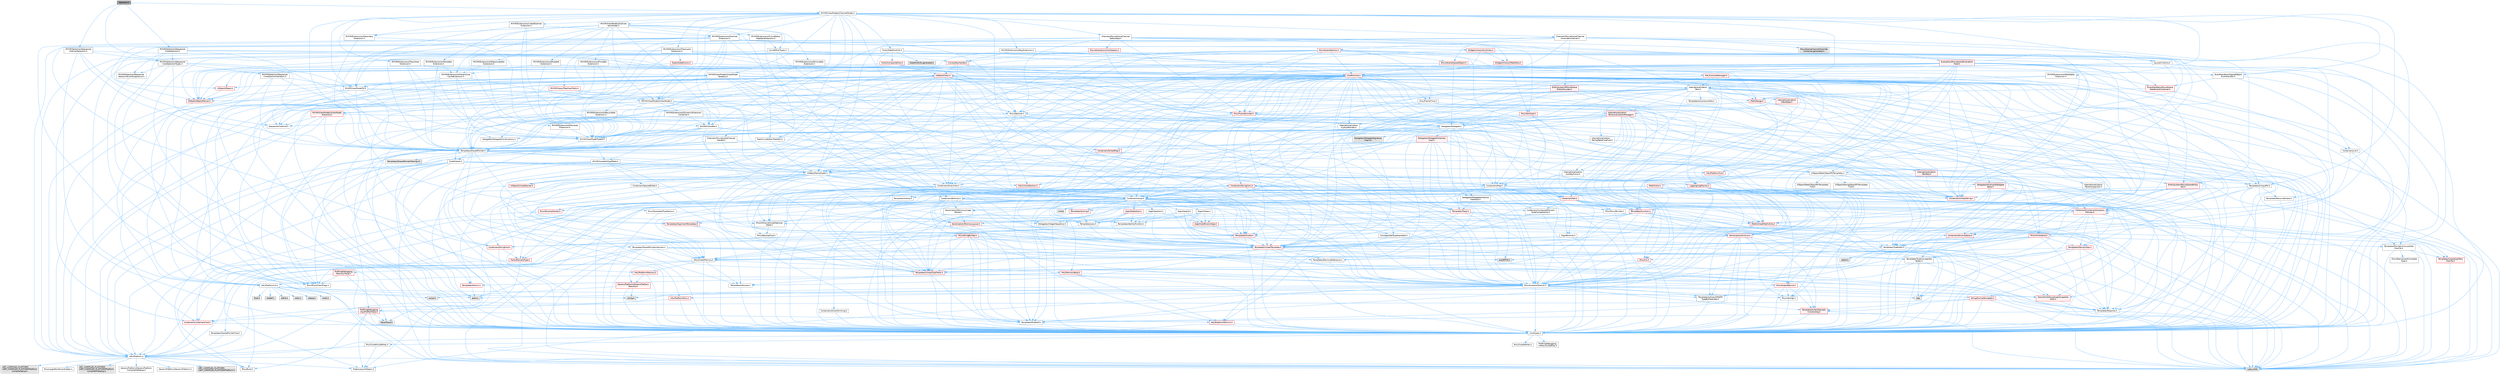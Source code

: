 digraph "Selection.h"
{
 // INTERACTIVE_SVG=YES
 // LATEX_PDF_SIZE
  bgcolor="transparent";
  edge [fontname=Helvetica,fontsize=10,labelfontname=Helvetica,labelfontsize=10];
  node [fontname=Helvetica,fontsize=10,shape=box,height=0.2,width=0.4];
  Node1 [id="Node000001",label="Selection.h",height=0.2,width=0.4,color="gray40", fillcolor="grey60", style="filled", fontcolor="black",tooltip=" "];
  Node1 -> Node2 [id="edge1_Node000001_Node000002",color="steelblue1",style="solid",tooltip=" "];
  Node2 [id="Node000002",label="MVVM/Selection/Sequencer\lCoreSelectionTypes.h",height=0.2,width=0.4,color="grey40", fillcolor="white", style="filled",URL="$d1/df8/SequencerCoreSelectionTypes_8h.html",tooltip=" "];
  Node2 -> Node3 [id="edge2_Node000002_Node000003",color="steelblue1",style="solid",tooltip=" "];
  Node3 [id="Node000003",label="CoreTypes.h",height=0.2,width=0.4,color="grey40", fillcolor="white", style="filled",URL="$dc/dec/CoreTypes_8h.html",tooltip=" "];
  Node3 -> Node4 [id="edge3_Node000003_Node000004",color="steelblue1",style="solid",tooltip=" "];
  Node4 [id="Node000004",label="HAL/Platform.h",height=0.2,width=0.4,color="grey40", fillcolor="white", style="filled",URL="$d9/dd0/Platform_8h.html",tooltip=" "];
  Node4 -> Node5 [id="edge4_Node000004_Node000005",color="steelblue1",style="solid",tooltip=" "];
  Node5 [id="Node000005",label="Misc/Build.h",height=0.2,width=0.4,color="grey40", fillcolor="white", style="filled",URL="$d3/dbb/Build_8h.html",tooltip=" "];
  Node4 -> Node6 [id="edge5_Node000004_Node000006",color="steelblue1",style="solid",tooltip=" "];
  Node6 [id="Node000006",label="Misc/LargeWorldCoordinates.h",height=0.2,width=0.4,color="grey40", fillcolor="white", style="filled",URL="$d2/dcb/LargeWorldCoordinates_8h.html",tooltip=" "];
  Node4 -> Node7 [id="edge6_Node000004_Node000007",color="steelblue1",style="solid",tooltip=" "];
  Node7 [id="Node000007",label="type_traits",height=0.2,width=0.4,color="grey60", fillcolor="#E0E0E0", style="filled",tooltip=" "];
  Node4 -> Node8 [id="edge7_Node000004_Node000008",color="steelblue1",style="solid",tooltip=" "];
  Node8 [id="Node000008",label="PreprocessorHelpers.h",height=0.2,width=0.4,color="grey40", fillcolor="white", style="filled",URL="$db/ddb/PreprocessorHelpers_8h.html",tooltip=" "];
  Node4 -> Node9 [id="edge8_Node000004_Node000009",color="steelblue1",style="solid",tooltip=" "];
  Node9 [id="Node000009",label="UBT_COMPILED_PLATFORM\l/UBT_COMPILED_PLATFORMPlatform\lCompilerPreSetup.h",height=0.2,width=0.4,color="grey60", fillcolor="#E0E0E0", style="filled",tooltip=" "];
  Node4 -> Node10 [id="edge9_Node000004_Node000010",color="steelblue1",style="solid",tooltip=" "];
  Node10 [id="Node000010",label="GenericPlatform/GenericPlatform\lCompilerPreSetup.h",height=0.2,width=0.4,color="grey40", fillcolor="white", style="filled",URL="$d9/dc8/GenericPlatformCompilerPreSetup_8h.html",tooltip=" "];
  Node4 -> Node11 [id="edge10_Node000004_Node000011",color="steelblue1",style="solid",tooltip=" "];
  Node11 [id="Node000011",label="GenericPlatform/GenericPlatform.h",height=0.2,width=0.4,color="grey40", fillcolor="white", style="filled",URL="$d6/d84/GenericPlatform_8h.html",tooltip=" "];
  Node4 -> Node12 [id="edge11_Node000004_Node000012",color="steelblue1",style="solid",tooltip=" "];
  Node12 [id="Node000012",label="UBT_COMPILED_PLATFORM\l/UBT_COMPILED_PLATFORMPlatform.h",height=0.2,width=0.4,color="grey60", fillcolor="#E0E0E0", style="filled",tooltip=" "];
  Node4 -> Node13 [id="edge12_Node000004_Node000013",color="steelblue1",style="solid",tooltip=" "];
  Node13 [id="Node000013",label="UBT_COMPILED_PLATFORM\l/UBT_COMPILED_PLATFORMPlatform\lCompilerSetup.h",height=0.2,width=0.4,color="grey60", fillcolor="#E0E0E0", style="filled",tooltip=" "];
  Node3 -> Node14 [id="edge13_Node000003_Node000014",color="steelblue1",style="solid",tooltip=" "];
  Node14 [id="Node000014",label="ProfilingDebugging\l/UMemoryDefines.h",height=0.2,width=0.4,color="grey40", fillcolor="white", style="filled",URL="$d2/da2/UMemoryDefines_8h.html",tooltip=" "];
  Node3 -> Node15 [id="edge14_Node000003_Node000015",color="steelblue1",style="solid",tooltip=" "];
  Node15 [id="Node000015",label="Misc/CoreMiscDefines.h",height=0.2,width=0.4,color="grey40", fillcolor="white", style="filled",URL="$da/d38/CoreMiscDefines_8h.html",tooltip=" "];
  Node15 -> Node4 [id="edge15_Node000015_Node000004",color="steelblue1",style="solid",tooltip=" "];
  Node15 -> Node8 [id="edge16_Node000015_Node000008",color="steelblue1",style="solid",tooltip=" "];
  Node3 -> Node16 [id="edge17_Node000003_Node000016",color="steelblue1",style="solid",tooltip=" "];
  Node16 [id="Node000016",label="Misc/CoreDefines.h",height=0.2,width=0.4,color="grey40", fillcolor="white", style="filled",URL="$d3/dd2/CoreDefines_8h.html",tooltip=" "];
  Node2 -> Node17 [id="edge18_Node000002_Node000017",color="steelblue1",style="solid",tooltip=" "];
  Node17 [id="Node000017",label="Templates/SharedPointer.h",height=0.2,width=0.4,color="grey40", fillcolor="white", style="filled",URL="$d2/d17/SharedPointer_8h.html",tooltip=" "];
  Node17 -> Node3 [id="edge19_Node000017_Node000003",color="steelblue1",style="solid",tooltip=" "];
  Node17 -> Node18 [id="edge20_Node000017_Node000018",color="steelblue1",style="solid",tooltip=" "];
  Node18 [id="Node000018",label="Misc/IntrusiveUnsetOptional\lState.h",height=0.2,width=0.4,color="grey40", fillcolor="white", style="filled",URL="$d2/d0a/IntrusiveUnsetOptionalState_8h.html",tooltip=" "];
  Node18 -> Node19 [id="edge21_Node000018_Node000019",color="steelblue1",style="solid",tooltip=" "];
  Node19 [id="Node000019",label="Misc/OptionalFwd.h",height=0.2,width=0.4,color="grey40", fillcolor="white", style="filled",URL="$dc/d50/OptionalFwd_8h.html",tooltip=" "];
  Node17 -> Node20 [id="edge22_Node000017_Node000020",color="steelblue1",style="solid",tooltip=" "];
  Node20 [id="Node000020",label="Templates/PointerIsConvertible\lFromTo.h",height=0.2,width=0.4,color="grey40", fillcolor="white", style="filled",URL="$d6/d65/PointerIsConvertibleFromTo_8h.html",tooltip=" "];
  Node20 -> Node3 [id="edge23_Node000020_Node000003",color="steelblue1",style="solid",tooltip=" "];
  Node20 -> Node21 [id="edge24_Node000020_Node000021",color="steelblue1",style="solid",tooltip=" "];
  Node21 [id="Node000021",label="Misc/StaticAssertComplete\lType.h",height=0.2,width=0.4,color="grey40", fillcolor="white", style="filled",URL="$d5/d4e/StaticAssertCompleteType_8h.html",tooltip=" "];
  Node20 -> Node22 [id="edge25_Node000020_Node000022",color="steelblue1",style="solid",tooltip=" "];
  Node22 [id="Node000022",label="Templates/LosesQualifiers\lFromTo.h",height=0.2,width=0.4,color="red", fillcolor="#FFF0F0", style="filled",URL="$d2/db3/LosesQualifiersFromTo_8h.html",tooltip=" "];
  Node22 -> Node7 [id="edge26_Node000022_Node000007",color="steelblue1",style="solid",tooltip=" "];
  Node20 -> Node7 [id="edge27_Node000020_Node000007",color="steelblue1",style="solid",tooltip=" "];
  Node17 -> Node24 [id="edge28_Node000017_Node000024",color="steelblue1",style="solid",tooltip=" "];
  Node24 [id="Node000024",label="Misc/AssertionMacros.h",height=0.2,width=0.4,color="grey40", fillcolor="white", style="filled",URL="$d0/dfa/AssertionMacros_8h.html",tooltip=" "];
  Node24 -> Node3 [id="edge29_Node000024_Node000003",color="steelblue1",style="solid",tooltip=" "];
  Node24 -> Node4 [id="edge30_Node000024_Node000004",color="steelblue1",style="solid",tooltip=" "];
  Node24 -> Node25 [id="edge31_Node000024_Node000025",color="steelblue1",style="solid",tooltip=" "];
  Node25 [id="Node000025",label="HAL/PlatformMisc.h",height=0.2,width=0.4,color="red", fillcolor="#FFF0F0", style="filled",URL="$d0/df5/PlatformMisc_8h.html",tooltip=" "];
  Node25 -> Node3 [id="edge32_Node000025_Node000003",color="steelblue1",style="solid",tooltip=" "];
  Node25 -> Node52 [id="edge33_Node000025_Node000052",color="steelblue1",style="solid",tooltip=" "];
  Node52 [id="Node000052",label="ProfilingDebugging\l/CpuProfilerTrace.h",height=0.2,width=0.4,color="red", fillcolor="#FFF0F0", style="filled",URL="$da/dcb/CpuProfilerTrace_8h.html",tooltip=" "];
  Node52 -> Node3 [id="edge34_Node000052_Node000003",color="steelblue1",style="solid",tooltip=" "];
  Node52 -> Node32 [id="edge35_Node000052_Node000032",color="steelblue1",style="solid",tooltip=" "];
  Node32 [id="Node000032",label="Containers/ContainersFwd.h",height=0.2,width=0.4,color="red", fillcolor="#FFF0F0", style="filled",URL="$d4/d0a/ContainersFwd_8h.html",tooltip=" "];
  Node32 -> Node4 [id="edge36_Node000032_Node000004",color="steelblue1",style="solid",tooltip=" "];
  Node32 -> Node3 [id="edge37_Node000032_Node000003",color="steelblue1",style="solid",tooltip=" "];
  Node52 -> Node53 [id="edge38_Node000052_Node000053",color="steelblue1",style="solid",tooltip=" "];
  Node53 [id="Node000053",label="HAL/PlatformAtomics.h",height=0.2,width=0.4,color="red", fillcolor="#FFF0F0", style="filled",URL="$d3/d36/PlatformAtomics_8h.html",tooltip=" "];
  Node53 -> Node3 [id="edge39_Node000053_Node000003",color="steelblue1",style="solid",tooltip=" "];
  Node52 -> Node8 [id="edge40_Node000052_Node000008",color="steelblue1",style="solid",tooltip=" "];
  Node52 -> Node5 [id="edge41_Node000052_Node000005",color="steelblue1",style="solid",tooltip=" "];
  Node52 -> Node59 [id="edge42_Node000052_Node000059",color="steelblue1",style="solid",tooltip=" "];
  Node59 [id="Node000059",label="Trace/Trace.h",height=0.2,width=0.4,color="grey60", fillcolor="#E0E0E0", style="filled",tooltip=" "];
  Node24 -> Node8 [id="edge43_Node000024_Node000008",color="steelblue1",style="solid",tooltip=" "];
  Node24 -> Node60 [id="edge44_Node000024_Node000060",color="steelblue1",style="solid",tooltip=" "];
  Node60 [id="Node000060",label="Templates/EnableIf.h",height=0.2,width=0.4,color="grey40", fillcolor="white", style="filled",URL="$d7/d60/EnableIf_8h.html",tooltip=" "];
  Node60 -> Node3 [id="edge45_Node000060_Node000003",color="steelblue1",style="solid",tooltip=" "];
  Node24 -> Node61 [id="edge46_Node000024_Node000061",color="steelblue1",style="solid",tooltip=" "];
  Node61 [id="Node000061",label="Templates/IsArrayOrRefOf\lTypeByPredicate.h",height=0.2,width=0.4,color="grey40", fillcolor="white", style="filled",URL="$d6/da1/IsArrayOrRefOfTypeByPredicate_8h.html",tooltip=" "];
  Node61 -> Node3 [id="edge47_Node000061_Node000003",color="steelblue1",style="solid",tooltip=" "];
  Node24 -> Node62 [id="edge48_Node000024_Node000062",color="steelblue1",style="solid",tooltip=" "];
  Node62 [id="Node000062",label="Templates/IsValidVariadic\lFunctionArg.h",height=0.2,width=0.4,color="red", fillcolor="#FFF0F0", style="filled",URL="$d0/dc8/IsValidVariadicFunctionArg_8h.html",tooltip=" "];
  Node62 -> Node3 [id="edge49_Node000062_Node000003",color="steelblue1",style="solid",tooltip=" "];
  Node62 -> Node7 [id="edge50_Node000062_Node000007",color="steelblue1",style="solid",tooltip=" "];
  Node24 -> Node64 [id="edge51_Node000024_Node000064",color="steelblue1",style="solid",tooltip=" "];
  Node64 [id="Node000064",label="Traits/IsCharEncodingCompatible\lWith.h",height=0.2,width=0.4,color="red", fillcolor="#FFF0F0", style="filled",URL="$df/dd1/IsCharEncodingCompatibleWith_8h.html",tooltip=" "];
  Node64 -> Node7 [id="edge52_Node000064_Node000007",color="steelblue1",style="solid",tooltip=" "];
  Node24 -> Node66 [id="edge53_Node000024_Node000066",color="steelblue1",style="solid",tooltip=" "];
  Node66 [id="Node000066",label="Misc/VarArgs.h",height=0.2,width=0.4,color="grey40", fillcolor="white", style="filled",URL="$d5/d6f/VarArgs_8h.html",tooltip=" "];
  Node66 -> Node3 [id="edge54_Node000066_Node000003",color="steelblue1",style="solid",tooltip=" "];
  Node24 -> Node67 [id="edge55_Node000024_Node000067",color="steelblue1",style="solid",tooltip=" "];
  Node67 [id="Node000067",label="String/FormatStringSan.h",height=0.2,width=0.4,color="red", fillcolor="#FFF0F0", style="filled",URL="$d3/d8b/FormatStringSan_8h.html",tooltip=" "];
  Node67 -> Node7 [id="edge56_Node000067_Node000007",color="steelblue1",style="solid",tooltip=" "];
  Node67 -> Node3 [id="edge57_Node000067_Node000003",color="steelblue1",style="solid",tooltip=" "];
  Node67 -> Node68 [id="edge58_Node000067_Node000068",color="steelblue1",style="solid",tooltip=" "];
  Node68 [id="Node000068",label="Templates/Requires.h",height=0.2,width=0.4,color="grey40", fillcolor="white", style="filled",URL="$dc/d96/Requires_8h.html",tooltip=" "];
  Node68 -> Node60 [id="edge59_Node000068_Node000060",color="steelblue1",style="solid",tooltip=" "];
  Node68 -> Node7 [id="edge60_Node000068_Node000007",color="steelblue1",style="solid",tooltip=" "];
  Node67 -> Node62 [id="edge61_Node000067_Node000062",color="steelblue1",style="solid",tooltip=" "];
  Node67 -> Node32 [id="edge62_Node000067_Node000032",color="steelblue1",style="solid",tooltip=" "];
  Node24 -> Node73 [id="edge63_Node000024_Node000073",color="steelblue1",style="solid",tooltip=" "];
  Node73 [id="Node000073",label="atomic",height=0.2,width=0.4,color="grey60", fillcolor="#E0E0E0", style="filled",tooltip=" "];
  Node17 -> Node74 [id="edge64_Node000017_Node000074",color="steelblue1",style="solid",tooltip=" "];
  Node74 [id="Node000074",label="HAL/UnrealMemory.h",height=0.2,width=0.4,color="grey40", fillcolor="white", style="filled",URL="$d9/d96/UnrealMemory_8h.html",tooltip=" "];
  Node74 -> Node3 [id="edge65_Node000074_Node000003",color="steelblue1",style="solid",tooltip=" "];
  Node74 -> Node75 [id="edge66_Node000074_Node000075",color="steelblue1",style="solid",tooltip=" "];
  Node75 [id="Node000075",label="GenericPlatform/GenericPlatform\lMemory.h",height=0.2,width=0.4,color="red", fillcolor="#FFF0F0", style="filled",URL="$dd/d22/GenericPlatformMemory_8h.html",tooltip=" "];
  Node75 -> Node3 [id="edge67_Node000075_Node000003",color="steelblue1",style="solid",tooltip=" "];
  Node75 -> Node45 [id="edge68_Node000075_Node000045",color="steelblue1",style="solid",tooltip=" "];
  Node45 [id="Node000045",label="string.h",height=0.2,width=0.4,color="grey60", fillcolor="#E0E0E0", style="filled",tooltip=" "];
  Node75 -> Node38 [id="edge69_Node000075_Node000038",color="steelblue1",style="solid",tooltip=" "];
  Node38 [id="Node000038",label="wchar.h",height=0.2,width=0.4,color="grey60", fillcolor="#E0E0E0", style="filled",tooltip=" "];
  Node74 -> Node78 [id="edge70_Node000074_Node000078",color="steelblue1",style="solid",tooltip=" "];
  Node78 [id="Node000078",label="HAL/MemoryBase.h",height=0.2,width=0.4,color="red", fillcolor="#FFF0F0", style="filled",URL="$d6/d9f/MemoryBase_8h.html",tooltip=" "];
  Node78 -> Node3 [id="edge71_Node000078_Node000003",color="steelblue1",style="solid",tooltip=" "];
  Node78 -> Node53 [id="edge72_Node000078_Node000053",color="steelblue1",style="solid",tooltip=" "];
  Node78 -> Node36 [id="edge73_Node000078_Node000036",color="steelblue1",style="solid",tooltip=" "];
  Node36 [id="Node000036",label="HAL/PlatformCrt.h",height=0.2,width=0.4,color="grey40", fillcolor="white", style="filled",URL="$d8/d75/PlatformCrt_8h.html",tooltip=" "];
  Node36 -> Node37 [id="edge74_Node000036_Node000037",color="steelblue1",style="solid",tooltip=" "];
  Node37 [id="Node000037",label="new",height=0.2,width=0.4,color="grey60", fillcolor="#E0E0E0", style="filled",tooltip=" "];
  Node36 -> Node38 [id="edge75_Node000036_Node000038",color="steelblue1",style="solid",tooltip=" "];
  Node36 -> Node39 [id="edge76_Node000036_Node000039",color="steelblue1",style="solid",tooltip=" "];
  Node39 [id="Node000039",label="stddef.h",height=0.2,width=0.4,color="grey60", fillcolor="#E0E0E0", style="filled",tooltip=" "];
  Node36 -> Node40 [id="edge77_Node000036_Node000040",color="steelblue1",style="solid",tooltip=" "];
  Node40 [id="Node000040",label="stdlib.h",height=0.2,width=0.4,color="grey60", fillcolor="#E0E0E0", style="filled",tooltip=" "];
  Node36 -> Node41 [id="edge78_Node000036_Node000041",color="steelblue1",style="solid",tooltip=" "];
  Node41 [id="Node000041",label="stdio.h",height=0.2,width=0.4,color="grey60", fillcolor="#E0E0E0", style="filled",tooltip=" "];
  Node36 -> Node42 [id="edge79_Node000036_Node000042",color="steelblue1",style="solid",tooltip=" "];
  Node42 [id="Node000042",label="stdarg.h",height=0.2,width=0.4,color="grey60", fillcolor="#E0E0E0", style="filled",tooltip=" "];
  Node36 -> Node43 [id="edge80_Node000036_Node000043",color="steelblue1",style="solid",tooltip=" "];
  Node43 [id="Node000043",label="math.h",height=0.2,width=0.4,color="grey60", fillcolor="#E0E0E0", style="filled",tooltip=" "];
  Node36 -> Node44 [id="edge81_Node000036_Node000044",color="steelblue1",style="solid",tooltip=" "];
  Node44 [id="Node000044",label="float.h",height=0.2,width=0.4,color="grey60", fillcolor="#E0E0E0", style="filled",tooltip=" "];
  Node36 -> Node45 [id="edge82_Node000036_Node000045",color="steelblue1",style="solid",tooltip=" "];
  Node78 -> Node80 [id="edge83_Node000078_Node000080",color="steelblue1",style="solid",tooltip=" "];
  Node80 [id="Node000080",label="Misc/OutputDevice.h",height=0.2,width=0.4,color="red", fillcolor="#FFF0F0", style="filled",URL="$d7/d32/OutputDevice_8h.html",tooltip=" "];
  Node80 -> Node3 [id="edge84_Node000080_Node000003",color="steelblue1",style="solid",tooltip=" "];
  Node80 -> Node66 [id="edge85_Node000080_Node000066",color="steelblue1",style="solid",tooltip=" "];
  Node80 -> Node61 [id="edge86_Node000080_Node000061",color="steelblue1",style="solid",tooltip=" "];
  Node80 -> Node62 [id="edge87_Node000080_Node000062",color="steelblue1",style="solid",tooltip=" "];
  Node80 -> Node64 [id="edge88_Node000080_Node000064",color="steelblue1",style="solid",tooltip=" "];
  Node78 -> Node82 [id="edge89_Node000078_Node000082",color="steelblue1",style="solid",tooltip=" "];
  Node82 [id="Node000082",label="Templates/Atomic.h",height=0.2,width=0.4,color="red", fillcolor="#FFF0F0", style="filled",URL="$d3/d91/Atomic_8h.html",tooltip=" "];
  Node82 -> Node73 [id="edge90_Node000082_Node000073",color="steelblue1",style="solid",tooltip=" "];
  Node74 -> Node91 [id="edge91_Node000074_Node000091",color="steelblue1",style="solid",tooltip=" "];
  Node91 [id="Node000091",label="HAL/PlatformMemory.h",height=0.2,width=0.4,color="red", fillcolor="#FFF0F0", style="filled",URL="$de/d68/PlatformMemory_8h.html",tooltip=" "];
  Node91 -> Node3 [id="edge92_Node000091_Node000003",color="steelblue1",style="solid",tooltip=" "];
  Node91 -> Node75 [id="edge93_Node000091_Node000075",color="steelblue1",style="solid",tooltip=" "];
  Node74 -> Node93 [id="edge94_Node000074_Node000093",color="steelblue1",style="solid",tooltip=" "];
  Node93 [id="Node000093",label="ProfilingDebugging\l/MemoryTrace.h",height=0.2,width=0.4,color="red", fillcolor="#FFF0F0", style="filled",URL="$da/dd7/MemoryTrace_8h.html",tooltip=" "];
  Node93 -> Node4 [id="edge95_Node000093_Node000004",color="steelblue1",style="solid",tooltip=" "];
  Node93 -> Node48 [id="edge96_Node000093_Node000048",color="steelblue1",style="solid",tooltip=" "];
  Node48 [id="Node000048",label="Misc/EnumClassFlags.h",height=0.2,width=0.4,color="grey40", fillcolor="white", style="filled",URL="$d8/de7/EnumClassFlags_8h.html",tooltip=" "];
  Node93 -> Node59 [id="edge97_Node000093_Node000059",color="steelblue1",style="solid",tooltip=" "];
  Node74 -> Node94 [id="edge98_Node000074_Node000094",color="steelblue1",style="solid",tooltip=" "];
  Node94 [id="Node000094",label="Templates/IsPointer.h",height=0.2,width=0.4,color="grey40", fillcolor="white", style="filled",URL="$d7/d05/IsPointer_8h.html",tooltip=" "];
  Node94 -> Node3 [id="edge99_Node000094_Node000003",color="steelblue1",style="solid",tooltip=" "];
  Node17 -> Node95 [id="edge100_Node000017_Node000095",color="steelblue1",style="solid",tooltip=" "];
  Node95 [id="Node000095",label="Containers/Array.h",height=0.2,width=0.4,color="grey40", fillcolor="white", style="filled",URL="$df/dd0/Array_8h.html",tooltip=" "];
  Node95 -> Node3 [id="edge101_Node000095_Node000003",color="steelblue1",style="solid",tooltip=" "];
  Node95 -> Node24 [id="edge102_Node000095_Node000024",color="steelblue1",style="solid",tooltip=" "];
  Node95 -> Node18 [id="edge103_Node000095_Node000018",color="steelblue1",style="solid",tooltip=" "];
  Node95 -> Node96 [id="edge104_Node000095_Node000096",color="steelblue1",style="solid",tooltip=" "];
  Node96 [id="Node000096",label="Misc/ReverseIterate.h",height=0.2,width=0.4,color="red", fillcolor="#FFF0F0", style="filled",URL="$db/de3/ReverseIterate_8h.html",tooltip=" "];
  Node96 -> Node4 [id="edge105_Node000096_Node000004",color="steelblue1",style="solid",tooltip=" "];
  Node95 -> Node74 [id="edge106_Node000095_Node000074",color="steelblue1",style="solid",tooltip=" "];
  Node95 -> Node98 [id="edge107_Node000095_Node000098",color="steelblue1",style="solid",tooltip=" "];
  Node98 [id="Node000098",label="Templates/UnrealTypeTraits.h",height=0.2,width=0.4,color="red", fillcolor="#FFF0F0", style="filled",URL="$d2/d2d/UnrealTypeTraits_8h.html",tooltip=" "];
  Node98 -> Node3 [id="edge108_Node000098_Node000003",color="steelblue1",style="solid",tooltip=" "];
  Node98 -> Node94 [id="edge109_Node000098_Node000094",color="steelblue1",style="solid",tooltip=" "];
  Node98 -> Node24 [id="edge110_Node000098_Node000024",color="steelblue1",style="solid",tooltip=" "];
  Node98 -> Node60 [id="edge111_Node000098_Node000060",color="steelblue1",style="solid",tooltip=" "];
  Node95 -> Node103 [id="edge112_Node000095_Node000103",color="steelblue1",style="solid",tooltip=" "];
  Node103 [id="Node000103",label="Templates/UnrealTemplate.h",height=0.2,width=0.4,color="red", fillcolor="#FFF0F0", style="filled",URL="$d4/d24/UnrealTemplate_8h.html",tooltip=" "];
  Node103 -> Node3 [id="edge113_Node000103_Node000003",color="steelblue1",style="solid",tooltip=" "];
  Node103 -> Node94 [id="edge114_Node000103_Node000094",color="steelblue1",style="solid",tooltip=" "];
  Node103 -> Node74 [id="edge115_Node000103_Node000074",color="steelblue1",style="solid",tooltip=" "];
  Node103 -> Node98 [id="edge116_Node000103_Node000098",color="steelblue1",style="solid",tooltip=" "];
  Node103 -> Node105 [id="edge117_Node000103_Node000105",color="steelblue1",style="solid",tooltip=" "];
  Node105 [id="Node000105",label="Templates/RemoveReference.h",height=0.2,width=0.4,color="grey40", fillcolor="white", style="filled",URL="$da/dbe/RemoveReference_8h.html",tooltip=" "];
  Node105 -> Node3 [id="edge118_Node000105_Node000003",color="steelblue1",style="solid",tooltip=" "];
  Node103 -> Node68 [id="edge119_Node000103_Node000068",color="steelblue1",style="solid",tooltip=" "];
  Node103 -> Node106 [id="edge120_Node000103_Node000106",color="steelblue1",style="solid",tooltip=" "];
  Node106 [id="Node000106",label="Templates/TypeCompatible\lBytes.h",height=0.2,width=0.4,color="grey40", fillcolor="white", style="filled",URL="$df/d0a/TypeCompatibleBytes_8h.html",tooltip=" "];
  Node106 -> Node3 [id="edge121_Node000106_Node000003",color="steelblue1",style="solid",tooltip=" "];
  Node106 -> Node45 [id="edge122_Node000106_Node000045",color="steelblue1",style="solid",tooltip=" "];
  Node106 -> Node37 [id="edge123_Node000106_Node000037",color="steelblue1",style="solid",tooltip=" "];
  Node106 -> Node7 [id="edge124_Node000106_Node000007",color="steelblue1",style="solid",tooltip=" "];
  Node103 -> Node7 [id="edge125_Node000103_Node000007",color="steelblue1",style="solid",tooltip=" "];
  Node95 -> Node108 [id="edge126_Node000095_Node000108",color="steelblue1",style="solid",tooltip=" "];
  Node108 [id="Node000108",label="Containers/AllowShrinking.h",height=0.2,width=0.4,color="grey40", fillcolor="white", style="filled",URL="$d7/d1a/AllowShrinking_8h.html",tooltip=" "];
  Node108 -> Node3 [id="edge127_Node000108_Node000003",color="steelblue1",style="solid",tooltip=" "];
  Node95 -> Node109 [id="edge128_Node000095_Node000109",color="steelblue1",style="solid",tooltip=" "];
  Node109 [id="Node000109",label="Containers/ContainerAllocation\lPolicies.h",height=0.2,width=0.4,color="red", fillcolor="#FFF0F0", style="filled",URL="$d7/dff/ContainerAllocationPolicies_8h.html",tooltip=" "];
  Node109 -> Node3 [id="edge129_Node000109_Node000003",color="steelblue1",style="solid",tooltip=" "];
  Node109 -> Node109 [id="edge130_Node000109_Node000109",color="steelblue1",style="solid",tooltip=" "];
  Node109 -> Node74 [id="edge131_Node000109_Node000074",color="steelblue1",style="solid",tooltip=" "];
  Node109 -> Node24 [id="edge132_Node000109_Node000024",color="steelblue1",style="solid",tooltip=" "];
  Node109 -> Node120 [id="edge133_Node000109_Node000120",color="steelblue1",style="solid",tooltip=" "];
  Node120 [id="Node000120",label="Templates/MemoryOps.h",height=0.2,width=0.4,color="red", fillcolor="#FFF0F0", style="filled",URL="$db/dea/MemoryOps_8h.html",tooltip=" "];
  Node120 -> Node3 [id="edge134_Node000120_Node000003",color="steelblue1",style="solid",tooltip=" "];
  Node120 -> Node74 [id="edge135_Node000120_Node000074",color="steelblue1",style="solid",tooltip=" "];
  Node120 -> Node68 [id="edge136_Node000120_Node000068",color="steelblue1",style="solid",tooltip=" "];
  Node120 -> Node98 [id="edge137_Node000120_Node000098",color="steelblue1",style="solid",tooltip=" "];
  Node120 -> Node37 [id="edge138_Node000120_Node000037",color="steelblue1",style="solid",tooltip=" "];
  Node120 -> Node7 [id="edge139_Node000120_Node000007",color="steelblue1",style="solid",tooltip=" "];
  Node109 -> Node106 [id="edge140_Node000109_Node000106",color="steelblue1",style="solid",tooltip=" "];
  Node109 -> Node7 [id="edge141_Node000109_Node000007",color="steelblue1",style="solid",tooltip=" "];
  Node95 -> Node121 [id="edge142_Node000095_Node000121",color="steelblue1",style="solid",tooltip=" "];
  Node121 [id="Node000121",label="Containers/ContainerElement\lTypeCompatibility.h",height=0.2,width=0.4,color="grey40", fillcolor="white", style="filled",URL="$df/ddf/ContainerElementTypeCompatibility_8h.html",tooltip=" "];
  Node121 -> Node3 [id="edge143_Node000121_Node000003",color="steelblue1",style="solid",tooltip=" "];
  Node121 -> Node98 [id="edge144_Node000121_Node000098",color="steelblue1",style="solid",tooltip=" "];
  Node95 -> Node122 [id="edge145_Node000095_Node000122",color="steelblue1",style="solid",tooltip=" "];
  Node122 [id="Node000122",label="Serialization/Archive.h",height=0.2,width=0.4,color="red", fillcolor="#FFF0F0", style="filled",URL="$d7/d3b/Archive_8h.html",tooltip=" "];
  Node122 -> Node3 [id="edge146_Node000122_Node000003",color="steelblue1",style="solid",tooltip=" "];
  Node122 -> Node24 [id="edge147_Node000122_Node000024",color="steelblue1",style="solid",tooltip=" "];
  Node122 -> Node5 [id="edge148_Node000122_Node000005",color="steelblue1",style="solid",tooltip=" "];
  Node122 -> Node66 [id="edge149_Node000122_Node000066",color="steelblue1",style="solid",tooltip=" "];
  Node122 -> Node60 [id="edge150_Node000122_Node000060",color="steelblue1",style="solid",tooltip=" "];
  Node122 -> Node61 [id="edge151_Node000122_Node000061",color="steelblue1",style="solid",tooltip=" "];
  Node122 -> Node62 [id="edge152_Node000122_Node000062",color="steelblue1",style="solid",tooltip=" "];
  Node122 -> Node103 [id="edge153_Node000122_Node000103",color="steelblue1",style="solid",tooltip=" "];
  Node122 -> Node64 [id="edge154_Node000122_Node000064",color="steelblue1",style="solid",tooltip=" "];
  Node95 -> Node132 [id="edge155_Node000095_Node000132",color="steelblue1",style="solid",tooltip=" "];
  Node132 [id="Node000132",label="Serialization/MemoryImage\lWriter.h",height=0.2,width=0.4,color="grey40", fillcolor="white", style="filled",URL="$d0/d08/MemoryImageWriter_8h.html",tooltip=" "];
  Node132 -> Node3 [id="edge156_Node000132_Node000003",color="steelblue1",style="solid",tooltip=" "];
  Node132 -> Node133 [id="edge157_Node000132_Node000133",color="steelblue1",style="solid",tooltip=" "];
  Node133 [id="Node000133",label="Serialization/MemoryLayout.h",height=0.2,width=0.4,color="red", fillcolor="#FFF0F0", style="filled",URL="$d7/d66/MemoryLayout_8h.html",tooltip=" "];
  Node133 -> Node136 [id="edge158_Node000133_Node000136",color="steelblue1",style="solid",tooltip=" "];
  Node136 [id="Node000136",label="Containers/EnumAsByte.h",height=0.2,width=0.4,color="red", fillcolor="#FFF0F0", style="filled",URL="$d6/d9a/EnumAsByte_8h.html",tooltip=" "];
  Node136 -> Node3 [id="edge159_Node000136_Node000003",color="steelblue1",style="solid",tooltip=" "];
  Node136 -> Node137 [id="edge160_Node000136_Node000137",color="steelblue1",style="solid",tooltip=" "];
  Node137 [id="Node000137",label="Templates/TypeHash.h",height=0.2,width=0.4,color="grey40", fillcolor="white", style="filled",URL="$d1/d62/TypeHash_8h.html",tooltip=" "];
  Node137 -> Node3 [id="edge161_Node000137_Node000003",color="steelblue1",style="solid",tooltip=" "];
  Node137 -> Node68 [id="edge162_Node000137_Node000068",color="steelblue1",style="solid",tooltip=" "];
  Node137 -> Node138 [id="edge163_Node000137_Node000138",color="steelblue1",style="solid",tooltip=" "];
  Node138 [id="Node000138",label="Misc/Crc.h",height=0.2,width=0.4,color="red", fillcolor="#FFF0F0", style="filled",URL="$d4/dd2/Crc_8h.html",tooltip=" "];
  Node138 -> Node3 [id="edge164_Node000138_Node000003",color="steelblue1",style="solid",tooltip=" "];
  Node138 -> Node24 [id="edge165_Node000138_Node000024",color="steelblue1",style="solid",tooltip=" "];
  Node138 -> Node98 [id="edge166_Node000138_Node000098",color="steelblue1",style="solid",tooltip=" "];
  Node137 -> Node143 [id="edge167_Node000137_Node000143",color="steelblue1",style="solid",tooltip=" "];
  Node143 [id="Node000143",label="stdint.h",height=0.2,width=0.4,color="grey60", fillcolor="#E0E0E0", style="filled",tooltip=" "];
  Node137 -> Node7 [id="edge168_Node000137_Node000007",color="steelblue1",style="solid",tooltip=" "];
  Node133 -> Node27 [id="edge169_Node000133_Node000027",color="steelblue1",style="solid",tooltip=" "];
  Node27 [id="Node000027",label="Containers/StringFwd.h",height=0.2,width=0.4,color="red", fillcolor="#FFF0F0", style="filled",URL="$df/d37/StringFwd_8h.html",tooltip=" "];
  Node27 -> Node3 [id="edge170_Node000027_Node000003",color="steelblue1",style="solid",tooltip=" "];
  Node27 -> Node28 [id="edge171_Node000027_Node000028",color="steelblue1",style="solid",tooltip=" "];
  Node28 [id="Node000028",label="Traits/ElementType.h",height=0.2,width=0.4,color="red", fillcolor="#FFF0F0", style="filled",URL="$d5/d4f/ElementType_8h.html",tooltip=" "];
  Node28 -> Node4 [id="edge172_Node000028_Node000004",color="steelblue1",style="solid",tooltip=" "];
  Node28 -> Node7 [id="edge173_Node000028_Node000007",color="steelblue1",style="solid",tooltip=" "];
  Node133 -> Node74 [id="edge174_Node000133_Node000074",color="steelblue1",style="solid",tooltip=" "];
  Node133 -> Node60 [id="edge175_Node000133_Node000060",color="steelblue1",style="solid",tooltip=" "];
  Node133 -> Node103 [id="edge176_Node000133_Node000103",color="steelblue1",style="solid",tooltip=" "];
  Node95 -> Node146 [id="edge177_Node000095_Node000146",color="steelblue1",style="solid",tooltip=" "];
  Node146 [id="Node000146",label="Algo/Heapify.h",height=0.2,width=0.4,color="grey40", fillcolor="white", style="filled",URL="$d0/d2a/Heapify_8h.html",tooltip=" "];
  Node146 -> Node147 [id="edge178_Node000146_Node000147",color="steelblue1",style="solid",tooltip=" "];
  Node147 [id="Node000147",label="Algo/Impl/BinaryHeap.h",height=0.2,width=0.4,color="red", fillcolor="#FFF0F0", style="filled",URL="$d7/da3/Algo_2Impl_2BinaryHeap_8h.html",tooltip=" "];
  Node147 -> Node148 [id="edge179_Node000147_Node000148",color="steelblue1",style="solid",tooltip=" "];
  Node148 [id="Node000148",label="Templates/Invoke.h",height=0.2,width=0.4,color="red", fillcolor="#FFF0F0", style="filled",URL="$d7/deb/Invoke_8h.html",tooltip=" "];
  Node148 -> Node3 [id="edge180_Node000148_Node000003",color="steelblue1",style="solid",tooltip=" "];
  Node148 -> Node103 [id="edge181_Node000148_Node000103",color="steelblue1",style="solid",tooltip=" "];
  Node148 -> Node7 [id="edge182_Node000148_Node000007",color="steelblue1",style="solid",tooltip=" "];
  Node147 -> Node7 [id="edge183_Node000147_Node000007",color="steelblue1",style="solid",tooltip=" "];
  Node146 -> Node152 [id="edge184_Node000146_Node000152",color="steelblue1",style="solid",tooltip=" "];
  Node152 [id="Node000152",label="Templates/IdentityFunctor.h",height=0.2,width=0.4,color="grey40", fillcolor="white", style="filled",URL="$d7/d2e/IdentityFunctor_8h.html",tooltip=" "];
  Node152 -> Node4 [id="edge185_Node000152_Node000004",color="steelblue1",style="solid",tooltip=" "];
  Node146 -> Node148 [id="edge186_Node000146_Node000148",color="steelblue1",style="solid",tooltip=" "];
  Node146 -> Node153 [id="edge187_Node000146_Node000153",color="steelblue1",style="solid",tooltip=" "];
  Node153 [id="Node000153",label="Templates/Less.h",height=0.2,width=0.4,color="grey40", fillcolor="white", style="filled",URL="$de/dc8/Less_8h.html",tooltip=" "];
  Node153 -> Node3 [id="edge188_Node000153_Node000003",color="steelblue1",style="solid",tooltip=" "];
  Node153 -> Node103 [id="edge189_Node000153_Node000103",color="steelblue1",style="solid",tooltip=" "];
  Node146 -> Node103 [id="edge190_Node000146_Node000103",color="steelblue1",style="solid",tooltip=" "];
  Node95 -> Node154 [id="edge191_Node000095_Node000154",color="steelblue1",style="solid",tooltip=" "];
  Node154 [id="Node000154",label="Algo/HeapSort.h",height=0.2,width=0.4,color="grey40", fillcolor="white", style="filled",URL="$d3/d92/HeapSort_8h.html",tooltip=" "];
  Node154 -> Node147 [id="edge192_Node000154_Node000147",color="steelblue1",style="solid",tooltip=" "];
  Node154 -> Node152 [id="edge193_Node000154_Node000152",color="steelblue1",style="solid",tooltip=" "];
  Node154 -> Node153 [id="edge194_Node000154_Node000153",color="steelblue1",style="solid",tooltip=" "];
  Node154 -> Node103 [id="edge195_Node000154_Node000103",color="steelblue1",style="solid",tooltip=" "];
  Node95 -> Node155 [id="edge196_Node000095_Node000155",color="steelblue1",style="solid",tooltip=" "];
  Node155 [id="Node000155",label="Algo/IsHeap.h",height=0.2,width=0.4,color="grey40", fillcolor="white", style="filled",URL="$de/d32/IsHeap_8h.html",tooltip=" "];
  Node155 -> Node147 [id="edge197_Node000155_Node000147",color="steelblue1",style="solid",tooltip=" "];
  Node155 -> Node152 [id="edge198_Node000155_Node000152",color="steelblue1",style="solid",tooltip=" "];
  Node155 -> Node148 [id="edge199_Node000155_Node000148",color="steelblue1",style="solid",tooltip=" "];
  Node155 -> Node153 [id="edge200_Node000155_Node000153",color="steelblue1",style="solid",tooltip=" "];
  Node155 -> Node103 [id="edge201_Node000155_Node000103",color="steelblue1",style="solid",tooltip=" "];
  Node95 -> Node147 [id="edge202_Node000095_Node000147",color="steelblue1",style="solid",tooltip=" "];
  Node95 -> Node156 [id="edge203_Node000095_Node000156",color="steelblue1",style="solid",tooltip=" "];
  Node156 [id="Node000156",label="Algo/StableSort.h",height=0.2,width=0.4,color="red", fillcolor="#FFF0F0", style="filled",URL="$d7/d3c/StableSort_8h.html",tooltip=" "];
  Node156 -> Node152 [id="edge204_Node000156_Node000152",color="steelblue1",style="solid",tooltip=" "];
  Node156 -> Node148 [id="edge205_Node000156_Node000148",color="steelblue1",style="solid",tooltip=" "];
  Node156 -> Node153 [id="edge206_Node000156_Node000153",color="steelblue1",style="solid",tooltip=" "];
  Node156 -> Node103 [id="edge207_Node000156_Node000103",color="steelblue1",style="solid",tooltip=" "];
  Node95 -> Node159 [id="edge208_Node000095_Node000159",color="steelblue1",style="solid",tooltip=" "];
  Node159 [id="Node000159",label="Concepts/GetTypeHashable.h",height=0.2,width=0.4,color="grey40", fillcolor="white", style="filled",URL="$d3/da2/GetTypeHashable_8h.html",tooltip=" "];
  Node159 -> Node3 [id="edge209_Node000159_Node000003",color="steelblue1",style="solid",tooltip=" "];
  Node159 -> Node137 [id="edge210_Node000159_Node000137",color="steelblue1",style="solid",tooltip=" "];
  Node95 -> Node152 [id="edge211_Node000095_Node000152",color="steelblue1",style="solid",tooltip=" "];
  Node95 -> Node148 [id="edge212_Node000095_Node000148",color="steelblue1",style="solid",tooltip=" "];
  Node95 -> Node153 [id="edge213_Node000095_Node000153",color="steelblue1",style="solid",tooltip=" "];
  Node95 -> Node22 [id="edge214_Node000095_Node000022",color="steelblue1",style="solid",tooltip=" "];
  Node95 -> Node68 [id="edge215_Node000095_Node000068",color="steelblue1",style="solid",tooltip=" "];
  Node95 -> Node160 [id="edge216_Node000095_Node000160",color="steelblue1",style="solid",tooltip=" "];
  Node160 [id="Node000160",label="Templates/Sorting.h",height=0.2,width=0.4,color="red", fillcolor="#FFF0F0", style="filled",URL="$d3/d9e/Sorting_8h.html",tooltip=" "];
  Node160 -> Node3 [id="edge217_Node000160_Node000003",color="steelblue1",style="solid",tooltip=" "];
  Node160 -> Node153 [id="edge218_Node000160_Node000153",color="steelblue1",style="solid",tooltip=" "];
  Node95 -> Node164 [id="edge219_Node000095_Node000164",color="steelblue1",style="solid",tooltip=" "];
  Node164 [id="Node000164",label="Templates/AlignmentTemplates.h",height=0.2,width=0.4,color="red", fillcolor="#FFF0F0", style="filled",URL="$dd/d32/AlignmentTemplates_8h.html",tooltip=" "];
  Node164 -> Node3 [id="edge220_Node000164_Node000003",color="steelblue1",style="solid",tooltip=" "];
  Node164 -> Node94 [id="edge221_Node000164_Node000094",color="steelblue1",style="solid",tooltip=" "];
  Node95 -> Node28 [id="edge222_Node000095_Node000028",color="steelblue1",style="solid",tooltip=" "];
  Node95 -> Node117 [id="edge223_Node000095_Node000117",color="steelblue1",style="solid",tooltip=" "];
  Node117 [id="Node000117",label="limits",height=0.2,width=0.4,color="grey60", fillcolor="#E0E0E0", style="filled",tooltip=" "];
  Node95 -> Node7 [id="edge224_Node000095_Node000007",color="steelblue1",style="solid",tooltip=" "];
  Node17 -> Node165 [id="edge225_Node000017_Node000165",color="steelblue1",style="solid",tooltip=" "];
  Node165 [id="Node000165",label="Containers/Map.h",height=0.2,width=0.4,color="grey40", fillcolor="white", style="filled",URL="$df/d79/Map_8h.html",tooltip=" "];
  Node165 -> Node3 [id="edge226_Node000165_Node000003",color="steelblue1",style="solid",tooltip=" "];
  Node165 -> Node166 [id="edge227_Node000165_Node000166",color="steelblue1",style="solid",tooltip=" "];
  Node166 [id="Node000166",label="Algo/Reverse.h",height=0.2,width=0.4,color="grey40", fillcolor="white", style="filled",URL="$d5/d93/Reverse_8h.html",tooltip=" "];
  Node166 -> Node3 [id="edge228_Node000166_Node000003",color="steelblue1",style="solid",tooltip=" "];
  Node166 -> Node103 [id="edge229_Node000166_Node000103",color="steelblue1",style="solid",tooltip=" "];
  Node165 -> Node121 [id="edge230_Node000165_Node000121",color="steelblue1",style="solid",tooltip=" "];
  Node165 -> Node167 [id="edge231_Node000165_Node000167",color="steelblue1",style="solid",tooltip=" "];
  Node167 [id="Node000167",label="Containers/Set.h",height=0.2,width=0.4,color="red", fillcolor="#FFF0F0", style="filled",URL="$d4/d45/Set_8h.html",tooltip=" "];
  Node167 -> Node109 [id="edge232_Node000167_Node000109",color="steelblue1",style="solid",tooltip=" "];
  Node167 -> Node121 [id="edge233_Node000167_Node000121",color="steelblue1",style="solid",tooltip=" "];
  Node167 -> Node32 [id="edge234_Node000167_Node000032",color="steelblue1",style="solid",tooltip=" "];
  Node167 -> Node163 [id="edge235_Node000167_Node000163",color="steelblue1",style="solid",tooltip=" "];
  Node163 [id="Node000163",label="Math/UnrealMathUtility.h",height=0.2,width=0.4,color="red", fillcolor="#FFF0F0", style="filled",URL="$db/db8/UnrealMathUtility_8h.html",tooltip=" "];
  Node163 -> Node3 [id="edge236_Node000163_Node000003",color="steelblue1",style="solid",tooltip=" "];
  Node163 -> Node24 [id="edge237_Node000163_Node000024",color="steelblue1",style="solid",tooltip=" "];
  Node163 -> Node68 [id="edge238_Node000163_Node000068",color="steelblue1",style="solid",tooltip=" "];
  Node167 -> Node24 [id="edge239_Node000167_Node000024",color="steelblue1",style="solid",tooltip=" "];
  Node167 -> Node192 [id="edge240_Node000167_Node000192",color="steelblue1",style="solid",tooltip=" "];
  Node192 [id="Node000192",label="Misc/StructBuilder.h",height=0.2,width=0.4,color="grey40", fillcolor="white", style="filled",URL="$d9/db3/StructBuilder_8h.html",tooltip=" "];
  Node192 -> Node3 [id="edge241_Node000192_Node000003",color="steelblue1",style="solid",tooltip=" "];
  Node192 -> Node163 [id="edge242_Node000192_Node000163",color="steelblue1",style="solid",tooltip=" "];
  Node192 -> Node164 [id="edge243_Node000192_Node000164",color="steelblue1",style="solid",tooltip=" "];
  Node167 -> Node132 [id="edge244_Node000167_Node000132",color="steelblue1",style="solid",tooltip=" "];
  Node167 -> Node193 [id="edge245_Node000167_Node000193",color="steelblue1",style="solid",tooltip=" "];
  Node193 [id="Node000193",label="Templates/Function.h",height=0.2,width=0.4,color="red", fillcolor="#FFF0F0", style="filled",URL="$df/df5/Function_8h.html",tooltip=" "];
  Node193 -> Node3 [id="edge246_Node000193_Node000003",color="steelblue1",style="solid",tooltip=" "];
  Node193 -> Node24 [id="edge247_Node000193_Node000024",color="steelblue1",style="solid",tooltip=" "];
  Node193 -> Node18 [id="edge248_Node000193_Node000018",color="steelblue1",style="solid",tooltip=" "];
  Node193 -> Node74 [id="edge249_Node000193_Node000074",color="steelblue1",style="solid",tooltip=" "];
  Node193 -> Node98 [id="edge250_Node000193_Node000098",color="steelblue1",style="solid",tooltip=" "];
  Node193 -> Node148 [id="edge251_Node000193_Node000148",color="steelblue1",style="solid",tooltip=" "];
  Node193 -> Node103 [id="edge252_Node000193_Node000103",color="steelblue1",style="solid",tooltip=" "];
  Node193 -> Node68 [id="edge253_Node000193_Node000068",color="steelblue1",style="solid",tooltip=" "];
  Node193 -> Node163 [id="edge254_Node000193_Node000163",color="steelblue1",style="solid",tooltip=" "];
  Node193 -> Node37 [id="edge255_Node000193_Node000037",color="steelblue1",style="solid",tooltip=" "];
  Node193 -> Node7 [id="edge256_Node000193_Node000007",color="steelblue1",style="solid",tooltip=" "];
  Node167 -> Node160 [id="edge257_Node000167_Node000160",color="steelblue1",style="solid",tooltip=" "];
  Node167 -> Node137 [id="edge258_Node000167_Node000137",color="steelblue1",style="solid",tooltip=" "];
  Node167 -> Node103 [id="edge259_Node000167_Node000103",color="steelblue1",style="solid",tooltip=" "];
  Node167 -> Node7 [id="edge260_Node000167_Node000007",color="steelblue1",style="solid",tooltip=" "];
  Node165 -> Node188 [id="edge261_Node000165_Node000188",color="steelblue1",style="solid",tooltip=" "];
  Node188 [id="Node000188",label="Containers/UnrealString.h",height=0.2,width=0.4,color="red", fillcolor="#FFF0F0", style="filled",URL="$d5/dba/UnrealString_8h.html",tooltip=" "];
  Node165 -> Node24 [id="edge262_Node000165_Node000024",color="steelblue1",style="solid",tooltip=" "];
  Node165 -> Node192 [id="edge263_Node000165_Node000192",color="steelblue1",style="solid",tooltip=" "];
  Node165 -> Node193 [id="edge264_Node000165_Node000193",color="steelblue1",style="solid",tooltip=" "];
  Node165 -> Node160 [id="edge265_Node000165_Node000160",color="steelblue1",style="solid",tooltip=" "];
  Node165 -> Node196 [id="edge266_Node000165_Node000196",color="steelblue1",style="solid",tooltip=" "];
  Node196 [id="Node000196",label="Templates/Tuple.h",height=0.2,width=0.4,color="red", fillcolor="#FFF0F0", style="filled",URL="$d2/d4f/Tuple_8h.html",tooltip=" "];
  Node196 -> Node3 [id="edge267_Node000196_Node000003",color="steelblue1",style="solid",tooltip=" "];
  Node196 -> Node103 [id="edge268_Node000196_Node000103",color="steelblue1",style="solid",tooltip=" "];
  Node196 -> Node197 [id="edge269_Node000196_Node000197",color="steelblue1",style="solid",tooltip=" "];
  Node197 [id="Node000197",label="Delegates/IntegerSequence.h",height=0.2,width=0.4,color="grey40", fillcolor="white", style="filled",URL="$d2/dcc/IntegerSequence_8h.html",tooltip=" "];
  Node197 -> Node3 [id="edge270_Node000197_Node000003",color="steelblue1",style="solid",tooltip=" "];
  Node196 -> Node148 [id="edge271_Node000196_Node000148",color="steelblue1",style="solid",tooltip=" "];
  Node196 -> Node133 [id="edge272_Node000196_Node000133",color="steelblue1",style="solid",tooltip=" "];
  Node196 -> Node68 [id="edge273_Node000196_Node000068",color="steelblue1",style="solid",tooltip=" "];
  Node196 -> Node137 [id="edge274_Node000196_Node000137",color="steelblue1",style="solid",tooltip=" "];
  Node196 -> Node7 [id="edge275_Node000196_Node000007",color="steelblue1",style="solid",tooltip=" "];
  Node165 -> Node103 [id="edge276_Node000165_Node000103",color="steelblue1",style="solid",tooltip=" "];
  Node165 -> Node98 [id="edge277_Node000165_Node000098",color="steelblue1",style="solid",tooltip=" "];
  Node165 -> Node7 [id="edge278_Node000165_Node000007",color="steelblue1",style="solid",tooltip=" "];
  Node17 -> Node199 [id="edge279_Node000017_Node000199",color="steelblue1",style="solid",tooltip=" "];
  Node199 [id="Node000199",label="CoreGlobals.h",height=0.2,width=0.4,color="grey40", fillcolor="white", style="filled",URL="$d5/d8c/CoreGlobals_8h.html",tooltip=" "];
  Node199 -> Node188 [id="edge280_Node000199_Node000188",color="steelblue1",style="solid",tooltip=" "];
  Node199 -> Node3 [id="edge281_Node000199_Node000003",color="steelblue1",style="solid",tooltip=" "];
  Node199 -> Node200 [id="edge282_Node000199_Node000200",color="steelblue1",style="solid",tooltip=" "];
  Node200 [id="Node000200",label="HAL/PlatformTLS.h",height=0.2,width=0.4,color="red", fillcolor="#FFF0F0", style="filled",URL="$d0/def/PlatformTLS_8h.html",tooltip=" "];
  Node200 -> Node3 [id="edge283_Node000200_Node000003",color="steelblue1",style="solid",tooltip=" "];
  Node199 -> Node203 [id="edge284_Node000199_Node000203",color="steelblue1",style="solid",tooltip=" "];
  Node203 [id="Node000203",label="Logging/LogMacros.h",height=0.2,width=0.4,color="red", fillcolor="#FFF0F0", style="filled",URL="$d0/d16/LogMacros_8h.html",tooltip=" "];
  Node203 -> Node188 [id="edge285_Node000203_Node000188",color="steelblue1",style="solid",tooltip=" "];
  Node203 -> Node3 [id="edge286_Node000203_Node000003",color="steelblue1",style="solid",tooltip=" "];
  Node203 -> Node8 [id="edge287_Node000203_Node000008",color="steelblue1",style="solid",tooltip=" "];
  Node203 -> Node24 [id="edge288_Node000203_Node000024",color="steelblue1",style="solid",tooltip=" "];
  Node203 -> Node5 [id="edge289_Node000203_Node000005",color="steelblue1",style="solid",tooltip=" "];
  Node203 -> Node66 [id="edge290_Node000203_Node000066",color="steelblue1",style="solid",tooltip=" "];
  Node203 -> Node67 [id="edge291_Node000203_Node000067",color="steelblue1",style="solid",tooltip=" "];
  Node203 -> Node60 [id="edge292_Node000203_Node000060",color="steelblue1",style="solid",tooltip=" "];
  Node203 -> Node61 [id="edge293_Node000203_Node000061",color="steelblue1",style="solid",tooltip=" "];
  Node203 -> Node62 [id="edge294_Node000203_Node000062",color="steelblue1",style="solid",tooltip=" "];
  Node203 -> Node64 [id="edge295_Node000203_Node000064",color="steelblue1",style="solid",tooltip=" "];
  Node203 -> Node7 [id="edge296_Node000203_Node000007",color="steelblue1",style="solid",tooltip=" "];
  Node199 -> Node5 [id="edge297_Node000199_Node000005",color="steelblue1",style="solid",tooltip=" "];
  Node199 -> Node48 [id="edge298_Node000199_Node000048",color="steelblue1",style="solid",tooltip=" "];
  Node199 -> Node80 [id="edge299_Node000199_Node000080",color="steelblue1",style="solid",tooltip=" "];
  Node199 -> Node52 [id="edge300_Node000199_Node000052",color="steelblue1",style="solid",tooltip=" "];
  Node199 -> Node82 [id="edge301_Node000199_Node000082",color="steelblue1",style="solid",tooltip=" "];
  Node199 -> Node205 [id="edge302_Node000199_Node000205",color="steelblue1",style="solid",tooltip=" "];
  Node205 [id="Node000205",label="UObject/NameTypes.h",height=0.2,width=0.4,color="grey40", fillcolor="white", style="filled",URL="$d6/d35/NameTypes_8h.html",tooltip=" "];
  Node205 -> Node3 [id="edge303_Node000205_Node000003",color="steelblue1",style="solid",tooltip=" "];
  Node205 -> Node24 [id="edge304_Node000205_Node000024",color="steelblue1",style="solid",tooltip=" "];
  Node205 -> Node74 [id="edge305_Node000205_Node000074",color="steelblue1",style="solid",tooltip=" "];
  Node205 -> Node98 [id="edge306_Node000205_Node000098",color="steelblue1",style="solid",tooltip=" "];
  Node205 -> Node103 [id="edge307_Node000205_Node000103",color="steelblue1",style="solid",tooltip=" "];
  Node205 -> Node188 [id="edge308_Node000205_Node000188",color="steelblue1",style="solid",tooltip=" "];
  Node205 -> Node206 [id="edge309_Node000205_Node000206",color="steelblue1",style="solid",tooltip=" "];
  Node206 [id="Node000206",label="HAL/CriticalSection.h",height=0.2,width=0.4,color="red", fillcolor="#FFF0F0", style="filled",URL="$d6/d90/CriticalSection_8h.html",tooltip=" "];
  Node205 -> Node209 [id="edge310_Node000205_Node000209",color="steelblue1",style="solid",tooltip=" "];
  Node209 [id="Node000209",label="Containers/StringConv.h",height=0.2,width=0.4,color="red", fillcolor="#FFF0F0", style="filled",URL="$d3/ddf/StringConv_8h.html",tooltip=" "];
  Node209 -> Node3 [id="edge311_Node000209_Node000003",color="steelblue1",style="solid",tooltip=" "];
  Node209 -> Node24 [id="edge312_Node000209_Node000024",color="steelblue1",style="solid",tooltip=" "];
  Node209 -> Node109 [id="edge313_Node000209_Node000109",color="steelblue1",style="solid",tooltip=" "];
  Node209 -> Node95 [id="edge314_Node000209_Node000095",color="steelblue1",style="solid",tooltip=" "];
  Node209 -> Node185 [id="edge315_Node000209_Node000185",color="steelblue1",style="solid",tooltip=" "];
  Node185 [id="Node000185",label="Templates/IsArray.h",height=0.2,width=0.4,color="grey40", fillcolor="white", style="filled",URL="$d8/d8d/IsArray_8h.html",tooltip=" "];
  Node185 -> Node3 [id="edge316_Node000185_Node000003",color="steelblue1",style="solid",tooltip=" "];
  Node209 -> Node103 [id="edge317_Node000209_Node000103",color="steelblue1",style="solid",tooltip=" "];
  Node209 -> Node98 [id="edge318_Node000209_Node000098",color="steelblue1",style="solid",tooltip=" "];
  Node209 -> Node28 [id="edge319_Node000209_Node000028",color="steelblue1",style="solid",tooltip=" "];
  Node209 -> Node64 [id="edge320_Node000209_Node000064",color="steelblue1",style="solid",tooltip=" "];
  Node209 -> Node7 [id="edge321_Node000209_Node000007",color="steelblue1",style="solid",tooltip=" "];
  Node205 -> Node27 [id="edge322_Node000205_Node000027",color="steelblue1",style="solid",tooltip=" "];
  Node205 -> Node210 [id="edge323_Node000205_Node000210",color="steelblue1",style="solid",tooltip=" "];
  Node210 [id="Node000210",label="UObject/UnrealNames.h",height=0.2,width=0.4,color="red", fillcolor="#FFF0F0", style="filled",URL="$d8/db1/UnrealNames_8h.html",tooltip=" "];
  Node210 -> Node3 [id="edge324_Node000210_Node000003",color="steelblue1",style="solid",tooltip=" "];
  Node205 -> Node82 [id="edge325_Node000205_Node000082",color="steelblue1",style="solid",tooltip=" "];
  Node205 -> Node133 [id="edge326_Node000205_Node000133",color="steelblue1",style="solid",tooltip=" "];
  Node205 -> Node18 [id="edge327_Node000205_Node000018",color="steelblue1",style="solid",tooltip=" "];
  Node205 -> Node212 [id="edge328_Node000205_Node000212",color="steelblue1",style="solid",tooltip=" "];
  Node212 [id="Node000212",label="Misc/StringBuilder.h",height=0.2,width=0.4,color="red", fillcolor="#FFF0F0", style="filled",URL="$d4/d52/StringBuilder_8h.html",tooltip=" "];
  Node212 -> Node27 [id="edge329_Node000212_Node000027",color="steelblue1",style="solid",tooltip=" "];
  Node212 -> Node3 [id="edge330_Node000212_Node000003",color="steelblue1",style="solid",tooltip=" "];
  Node212 -> Node74 [id="edge331_Node000212_Node000074",color="steelblue1",style="solid",tooltip=" "];
  Node212 -> Node24 [id="edge332_Node000212_Node000024",color="steelblue1",style="solid",tooltip=" "];
  Node212 -> Node60 [id="edge333_Node000212_Node000060",color="steelblue1",style="solid",tooltip=" "];
  Node212 -> Node61 [id="edge334_Node000212_Node000061",color="steelblue1",style="solid",tooltip=" "];
  Node212 -> Node62 [id="edge335_Node000212_Node000062",color="steelblue1",style="solid",tooltip=" "];
  Node212 -> Node68 [id="edge336_Node000212_Node000068",color="steelblue1",style="solid",tooltip=" "];
  Node212 -> Node103 [id="edge337_Node000212_Node000103",color="steelblue1",style="solid",tooltip=" "];
  Node212 -> Node98 [id="edge338_Node000212_Node000098",color="steelblue1",style="solid",tooltip=" "];
  Node212 -> Node64 [id="edge339_Node000212_Node000064",color="steelblue1",style="solid",tooltip=" "];
  Node212 -> Node7 [id="edge340_Node000212_Node000007",color="steelblue1",style="solid",tooltip=" "];
  Node205 -> Node59 [id="edge341_Node000205_Node000059",color="steelblue1",style="solid",tooltip=" "];
  Node199 -> Node73 [id="edge342_Node000199_Node000073",color="steelblue1",style="solid",tooltip=" "];
  Node17 -> Node220 [id="edge343_Node000017_Node000220",color="steelblue1",style="solid",tooltip=" "];
  Node220 [id="Node000220",label="Templates/SharedPointerInternals.h",height=0.2,width=0.4,color="grey40", fillcolor="white", style="filled",URL="$de/d3a/SharedPointerInternals_8h.html",tooltip=" "];
  Node220 -> Node3 [id="edge344_Node000220_Node000003",color="steelblue1",style="solid",tooltip=" "];
  Node220 -> Node74 [id="edge345_Node000220_Node000074",color="steelblue1",style="solid",tooltip=" "];
  Node220 -> Node24 [id="edge346_Node000220_Node000024",color="steelblue1",style="solid",tooltip=" "];
  Node220 -> Node105 [id="edge347_Node000220_Node000105",color="steelblue1",style="solid",tooltip=" "];
  Node220 -> Node221 [id="edge348_Node000220_Node000221",color="steelblue1",style="solid",tooltip=" "];
  Node221 [id="Node000221",label="Templates/SharedPointerFwd.h",height=0.2,width=0.4,color="grey40", fillcolor="white", style="filled",URL="$d3/d1d/SharedPointerFwd_8h.html",tooltip=" "];
  Node221 -> Node4 [id="edge349_Node000221_Node000004",color="steelblue1",style="solid",tooltip=" "];
  Node220 -> Node106 [id="edge350_Node000220_Node000106",color="steelblue1",style="solid",tooltip=" "];
  Node220 -> Node222 [id="edge351_Node000220_Node000222",color="steelblue1",style="solid",tooltip=" "];
  Node222 [id="Node000222",label="AutoRTFM.h",height=0.2,width=0.4,color="grey60", fillcolor="#E0E0E0", style="filled",tooltip=" "];
  Node220 -> Node73 [id="edge352_Node000220_Node000073",color="steelblue1",style="solid",tooltip=" "];
  Node220 -> Node7 [id="edge353_Node000220_Node000007",color="steelblue1",style="solid",tooltip=" "];
  Node17 -> Node223 [id="edge354_Node000017_Node000223",color="steelblue1",style="solid",tooltip=" "];
  Node223 [id="Node000223",label="Templates/SharedPointerTesting.inl",height=0.2,width=0.4,color="grey60", fillcolor="#E0E0E0", style="filled",tooltip=" "];
  Node2 -> Node224 [id="edge355_Node000002_Node000224",color="steelblue1",style="solid",tooltip=" "];
  Node224 [id="Node000224",label="MVVM/ViewModelTypeID.h",height=0.2,width=0.4,color="grey40", fillcolor="white", style="filled",URL="$d7/d3e/ViewModelTypeID_8h.html",tooltip=" "];
  Node224 -> Node3 [id="edge356_Node000224_Node000003",color="steelblue1",style="solid",tooltip=" "];
  Node224 -> Node225 [id="edge357_Node000224_Node000225",color="steelblue1",style="solid",tooltip=" "];
  Node225 [id="Node000225",label="MVVM/CastableTypeTable.h",height=0.2,width=0.4,color="grey40", fillcolor="white", style="filled",URL="$d4/dab/CastableTypeTable_8h.html",tooltip=" "];
  Node225 -> Node3 [id="edge358_Node000225_Node000003",color="steelblue1",style="solid",tooltip=" "];
  Node225 -> Node4 [id="edge359_Node000225_Node000004",color="steelblue1",style="solid",tooltip=" "];
  Node225 -> Node103 [id="edge360_Node000225_Node000103",color="steelblue1",style="solid",tooltip=" "];
  Node225 -> Node226 [id="edge361_Node000225_Node000226",color="steelblue1",style="solid",tooltip=" "];
  Node226 [id="Node000226",label="Containers/SparseBitSet.h",height=0.2,width=0.4,color="grey40", fillcolor="white", style="filled",URL="$d5/d37/SparseBitSet_8h.html",tooltip=" "];
  Node226 -> Node3 [id="edge362_Node000226_Node000003",color="steelblue1",style="solid",tooltip=" "];
  Node226 -> Node103 [id="edge363_Node000226_Node000103",color="steelblue1",style="solid",tooltip=" "];
  Node226 -> Node95 [id="edge364_Node000226_Node000095",color="steelblue1",style="solid",tooltip=" "];
  Node225 -> Node205 [id="edge365_Node000225_Node000205",color="steelblue1",style="solid",tooltip=" "];
  Node225 -> Node7 [id="edge366_Node000225_Node000007",color="steelblue1",style="solid",tooltip=" "];
  Node2 -> Node227 [id="edge367_Node000002_Node000227",color="steelblue1",style="solid",tooltip=" "];
  Node227 [id="Node000227",label="MVVM/ViewModelPtr.h",height=0.2,width=0.4,color="grey40", fillcolor="white", style="filled",URL="$dc/d8f/ViewModelPtr_8h.html",tooltip=" "];
  Node227 -> Node4 [id="edge368_Node000227_Node000004",color="steelblue1",style="solid",tooltip=" "];
  Node227 -> Node36 [id="edge369_Node000227_Node000036",color="steelblue1",style="solid",tooltip=" "];
  Node227 -> Node228 [id="edge370_Node000227_Node000228",color="steelblue1",style="solid",tooltip=" "];
  Node228 [id="Node000228",label="MVVM/ViewModels/ViewModel.h",height=0.2,width=0.4,color="grey40", fillcolor="white", style="filled",URL="$d1/df9/ViewModel_8h.html",tooltip=" "];
  Node228 -> Node95 [id="edge371_Node000228_Node000095",color="steelblue1",style="solid",tooltip=" "];
  Node228 -> Node215 [id="edge372_Node000228_Node000215",color="steelblue1",style="solid",tooltip=" "];
  Node215 [id="Node000215",label="Containers/ArrayView.h",height=0.2,width=0.4,color="grey40", fillcolor="white", style="filled",URL="$d7/df4/ArrayView_8h.html",tooltip=" "];
  Node215 -> Node3 [id="edge373_Node000215_Node000003",color="steelblue1",style="solid",tooltip=" "];
  Node215 -> Node32 [id="edge374_Node000215_Node000032",color="steelblue1",style="solid",tooltip=" "];
  Node215 -> Node24 [id="edge375_Node000215_Node000024",color="steelblue1",style="solid",tooltip=" "];
  Node215 -> Node96 [id="edge376_Node000215_Node000096",color="steelblue1",style="solid",tooltip=" "];
  Node215 -> Node18 [id="edge377_Node000215_Node000018",color="steelblue1",style="solid",tooltip=" "];
  Node215 -> Node148 [id="edge378_Node000215_Node000148",color="steelblue1",style="solid",tooltip=" "];
  Node215 -> Node98 [id="edge379_Node000215_Node000098",color="steelblue1",style="solid",tooltip=" "];
  Node215 -> Node28 [id="edge380_Node000215_Node000028",color="steelblue1",style="solid",tooltip=" "];
  Node215 -> Node95 [id="edge381_Node000215_Node000095",color="steelblue1",style="solid",tooltip=" "];
  Node215 -> Node163 [id="edge382_Node000215_Node000163",color="steelblue1",style="solid",tooltip=" "];
  Node215 -> Node7 [id="edge383_Node000215_Node000007",color="steelblue1",style="solid",tooltip=" "];
  Node228 -> Node4 [id="edge384_Node000228_Node000004",color="steelblue1",style="solid",tooltip=" "];
  Node228 -> Node229 [id="edge385_Node000228_Node000229",color="steelblue1",style="solid",tooltip=" "];
  Node229 [id="Node000229",label="MVVM/Extensions/DynamicExtension\lContainer.h",height=0.2,width=0.4,color="grey40", fillcolor="white", style="filled",URL="$db/d88/DynamicExtensionContainer_8h.html",tooltip=" "];
  Node229 -> Node230 [id="edge386_Node000229_Node000230",color="steelblue1",style="solid",tooltip=" "];
  Node230 [id="Node000230",label="Containers/SortedMap.h",height=0.2,width=0.4,color="red", fillcolor="#FFF0F0", style="filled",URL="$d1/dcf/SortedMap_8h.html",tooltip=" "];
  Node230 -> Node165 [id="edge387_Node000230_Node000165",color="steelblue1",style="solid",tooltip=" "];
  Node230 -> Node205 [id="edge388_Node000230_Node000205",color="steelblue1",style="solid",tooltip=" "];
  Node229 -> Node231 [id="edge389_Node000229_Node000231",color="steelblue1",style="solid",tooltip=" "];
  Node231 [id="Node000231",label="Delegates/Delegate.h",height=0.2,width=0.4,color="grey40", fillcolor="white", style="filled",URL="$d4/d80/Delegate_8h.html",tooltip=" "];
  Node231 -> Node3 [id="edge390_Node000231_Node000003",color="steelblue1",style="solid",tooltip=" "];
  Node231 -> Node24 [id="edge391_Node000231_Node000024",color="steelblue1",style="solid",tooltip=" "];
  Node231 -> Node205 [id="edge392_Node000231_Node000205",color="steelblue1",style="solid",tooltip=" "];
  Node231 -> Node17 [id="edge393_Node000231_Node000017",color="steelblue1",style="solid",tooltip=" "];
  Node231 -> Node232 [id="edge394_Node000231_Node000232",color="steelblue1",style="solid",tooltip=" "];
  Node232 [id="Node000232",label="UObject/WeakObjectPtrTemplates.h",height=0.2,width=0.4,color="grey40", fillcolor="white", style="filled",URL="$d8/d3b/WeakObjectPtrTemplates_8h.html",tooltip=" "];
  Node232 -> Node3 [id="edge395_Node000232_Node000003",color="steelblue1",style="solid",tooltip=" "];
  Node232 -> Node22 [id="edge396_Node000232_Node000022",color="steelblue1",style="solid",tooltip=" "];
  Node232 -> Node68 [id="edge397_Node000232_Node000068",color="steelblue1",style="solid",tooltip=" "];
  Node232 -> Node165 [id="edge398_Node000232_Node000165",color="steelblue1",style="solid",tooltip=" "];
  Node232 -> Node233 [id="edge399_Node000232_Node000233",color="steelblue1",style="solid",tooltip=" "];
  Node233 [id="Node000233",label="UObject/WeakObjectPtrTemplates\lFwd.h",height=0.2,width=0.4,color="grey40", fillcolor="white", style="filled",URL="$db/deb/WeakObjectPtrTemplatesFwd_8h.html",tooltip=" "];
  Node232 -> Node234 [id="edge400_Node000232_Node000234",color="steelblue1",style="solid",tooltip=" "];
  Node234 [id="Node000234",label="UObject/StrongObjectPtrTemplates\lFwd.h",height=0.2,width=0.4,color="grey40", fillcolor="white", style="filled",URL="$df/d90/StrongObjectPtrTemplatesFwd_8h.html",tooltip=" "];
  Node232 -> Node7 [id="edge401_Node000232_Node000007",color="steelblue1",style="solid",tooltip=" "];
  Node231 -> Node235 [id="edge402_Node000231_Node000235",color="steelblue1",style="solid",tooltip=" "];
  Node235 [id="Node000235",label="Delegates/MulticastDelegate\lBase.h",height=0.2,width=0.4,color="red", fillcolor="#FFF0F0", style="filled",URL="$db/d16/MulticastDelegateBase_8h.html",tooltip=" "];
  Node235 -> Node222 [id="edge403_Node000235_Node000222",color="steelblue1",style="solid",tooltip=" "];
  Node235 -> Node3 [id="edge404_Node000235_Node000003",color="steelblue1",style="solid",tooltip=" "];
  Node235 -> Node109 [id="edge405_Node000235_Node000109",color="steelblue1",style="solid",tooltip=" "];
  Node235 -> Node95 [id="edge406_Node000235_Node000095",color="steelblue1",style="solid",tooltip=" "];
  Node235 -> Node163 [id="edge407_Node000235_Node000163",color="steelblue1",style="solid",tooltip=" "];
  Node231 -> Node197 [id="edge408_Node000231_Node000197",color="steelblue1",style="solid",tooltip=" "];
  Node231 -> Node222 [id="edge409_Node000231_Node000222",color="steelblue1",style="solid",tooltip=" "];
  Node231 -> Node246 [id="edge410_Node000231_Node000246",color="steelblue1",style="solid",tooltip=" "];
  Node246 [id="Node000246",label="Delegates/DelegateInstance\lInterface.h",height=0.2,width=0.4,color="grey40", fillcolor="white", style="filled",URL="$de/d82/DelegateInstanceInterface_8h.html",tooltip=" "];
  Node246 -> Node24 [id="edge411_Node000246_Node000024",color="steelblue1",style="solid",tooltip=" "];
  Node246 -> Node106 [id="edge412_Node000246_Node000106",color="steelblue1",style="solid",tooltip=" "];
  Node246 -> Node196 [id="edge413_Node000246_Node000196",color="steelblue1",style="solid",tooltip=" "];
  Node231 -> Node247 [id="edge414_Node000231_Node000247",color="steelblue1",style="solid",tooltip=" "];
  Node247 [id="Node000247",label="Delegates/DelegateInstances\lImpl.h",height=0.2,width=0.4,color="red", fillcolor="#FFF0F0", style="filled",URL="$d5/dc6/DelegateInstancesImpl_8h.html",tooltip=" "];
  Node247 -> Node3 [id="edge415_Node000247_Node000003",color="steelblue1",style="solid",tooltip=" "];
  Node247 -> Node246 [id="edge416_Node000247_Node000246",color="steelblue1",style="solid",tooltip=" "];
  Node247 -> Node24 [id="edge417_Node000247_Node000024",color="steelblue1",style="solid",tooltip=" "];
  Node247 -> Node105 [id="edge418_Node000247_Node000105",color="steelblue1",style="solid",tooltip=" "];
  Node247 -> Node17 [id="edge419_Node000247_Node000017",color="steelblue1",style="solid",tooltip=" "];
  Node247 -> Node196 [id="edge420_Node000247_Node000196",color="steelblue1",style="solid",tooltip=" "];
  Node247 -> Node98 [id="edge421_Node000247_Node000098",color="steelblue1",style="solid",tooltip=" "];
  Node247 -> Node205 [id="edge422_Node000247_Node000205",color="steelblue1",style="solid",tooltip=" "];
  Node247 -> Node232 [id="edge423_Node000247_Node000232",color="steelblue1",style="solid",tooltip=" "];
  Node231 -> Node248 [id="edge424_Node000231_Node000248",color="steelblue1",style="solid",tooltip=" "];
  Node248 [id="Node000248",label="Delegates/DelegateSignature\lImpl.inl",height=0.2,width=0.4,color="grey60", fillcolor="#E0E0E0", style="filled",tooltip=" "];
  Node231 -> Node249 [id="edge425_Node000231_Node000249",color="steelblue1",style="solid",tooltip=" "];
  Node249 [id="Node000249",label="Delegates/DelegateCombinations.h",height=0.2,width=0.4,color="grey40", fillcolor="white", style="filled",URL="$d3/d23/DelegateCombinations_8h.html",tooltip=" "];
  Node229 -> Node249 [id="edge426_Node000229_Node000249",color="steelblue1",style="solid",tooltip=" "];
  Node229 -> Node250 [id="edge427_Node000229_Node000250",color="steelblue1",style="solid",tooltip=" "];
  Node250 [id="Node000250",label="MVVM/ICastable.h",height=0.2,width=0.4,color="grey40", fillcolor="white", style="filled",URL="$de/de7/ICastable_8h.html",tooltip=" "];
  Node250 -> Node4 [id="edge428_Node000250_Node000004",color="steelblue1",style="solid",tooltip=" "];
  Node250 -> Node224 [id="edge429_Node000250_Node000224",color="steelblue1",style="solid",tooltip=" "];
  Node250 -> Node24 [id="edge430_Node000250_Node000024",color="steelblue1",style="solid",tooltip=" "];
  Node250 -> Node148 [id="edge431_Node000250_Node000148",color="steelblue1",style="solid",tooltip=" "];
  Node250 -> Node17 [id="edge432_Node000250_Node000017",color="steelblue1",style="solid",tooltip=" "];
  Node250 -> Node103 [id="edge433_Node000250_Node000103",color="steelblue1",style="solid",tooltip=" "];
  Node250 -> Node225 [id="edge434_Node000250_Node000225",color="steelblue1",style="solid",tooltip=" "];
  Node250 -> Node7 [id="edge435_Node000250_Node000007",color="steelblue1",style="solid",tooltip=" "];
  Node229 -> Node224 [id="edge436_Node000229_Node000224",color="steelblue1",style="solid",tooltip=" "];
  Node229 -> Node17 [id="edge437_Node000229_Node000017",color="steelblue1",style="solid",tooltip=" "];
  Node229 -> Node251 [id="edge438_Node000229_Node000251",color="steelblue1",style="solid",tooltip=" "];
  Node251 [id="Node000251",label="Misc/InlineValue.h",height=0.2,width=0.4,color="red", fillcolor="#FFF0F0", style="filled",URL="$d9/d33/InlineValue_8h.html",tooltip=" "];
  Node251 -> Node3 [id="edge439_Node000251_Node000003",color="steelblue1",style="solid",tooltip=" "];
  Node251 -> Node24 [id="edge440_Node000251_Node000024",color="steelblue1",style="solid",tooltip=" "];
  Node251 -> Node74 [id="edge441_Node000251_Node000074",color="steelblue1",style="solid",tooltip=" "];
  Node251 -> Node120 [id="edge442_Node000251_Node000120",color="steelblue1",style="solid",tooltip=" "];
  Node251 -> Node20 [id="edge443_Node000251_Node000020",color="steelblue1",style="solid",tooltip=" "];
  Node251 -> Node106 [id="edge444_Node000251_Node000106",color="steelblue1",style="solid",tooltip=" "];
  Node251 -> Node103 [id="edge445_Node000251_Node000103",color="steelblue1",style="solid",tooltip=" "];
  Node228 -> Node250 [id="edge446_Node000228_Node000250",color="steelblue1",style="solid",tooltip=" "];
  Node228 -> Node224 [id="edge447_Node000228_Node000224",color="steelblue1",style="solid",tooltip=" "];
  Node228 -> Node252 [id="edge448_Node000228_Node000252",color="steelblue1",style="solid",tooltip=" "];
  Node252 [id="Node000252",label="MVVM/ViewModels/ViewModel\lHierarchy.h",height=0.2,width=0.4,color="red", fillcolor="#FFF0F0", style="filled",URL="$da/d4e/ViewModelHierarchy_8h.html",tooltip=" "];
  Node252 -> Node165 [id="edge449_Node000252_Node000165",color="steelblue1",style="solid",tooltip=" "];
  Node252 -> Node4 [id="edge450_Node000252_Node000004",color="steelblue1",style="solid",tooltip=" "];
  Node252 -> Node48 [id="edge451_Node000252_Node000048",color="steelblue1",style="solid",tooltip=" "];
  Node252 -> Node256 [id="edge452_Node000252_Node000256",color="steelblue1",style="solid",tooltip=" "];
  Node256 [id="Node000256",label="SequencerCoreFwd.h",height=0.2,width=0.4,color="grey40", fillcolor="white", style="filled",URL="$d7/dc1/SequencerCoreFwd_8h.html",tooltip=" "];
  Node252 -> Node17 [id="edge453_Node000252_Node000017",color="steelblue1",style="solid",tooltip=" "];
  Node228 -> Node180 [id="edge454_Node000228_Node000180",color="steelblue1",style="solid",tooltip=" "];
  Node180 [id="Node000180",label="Misc/Optional.h",height=0.2,width=0.4,color="grey40", fillcolor="white", style="filled",URL="$d2/dae/Optional_8h.html",tooltip=" "];
  Node180 -> Node3 [id="edge455_Node000180_Node000003",color="steelblue1",style="solid",tooltip=" "];
  Node180 -> Node24 [id="edge456_Node000180_Node000024",color="steelblue1",style="solid",tooltip=" "];
  Node180 -> Node18 [id="edge457_Node000180_Node000018",color="steelblue1",style="solid",tooltip=" "];
  Node180 -> Node19 [id="edge458_Node000180_Node000019",color="steelblue1",style="solid",tooltip=" "];
  Node180 -> Node120 [id="edge459_Node000180_Node000120",color="steelblue1",style="solid",tooltip=" "];
  Node180 -> Node103 [id="edge460_Node000180_Node000103",color="steelblue1",style="solid",tooltip=" "];
  Node180 -> Node122 [id="edge461_Node000180_Node000122",color="steelblue1",style="solid",tooltip=" "];
  Node228 -> Node256 [id="edge462_Node000228_Node000256",color="steelblue1",style="solid",tooltip=" "];
  Node228 -> Node17 [id="edge463_Node000228_Node000017",color="steelblue1",style="solid",tooltip=" "];
  Node228 -> Node137 [id="edge464_Node000228_Node000137",color="steelblue1",style="solid",tooltip=" "];
  Node228 -> Node103 [id="edge465_Node000228_Node000103",color="steelblue1",style="solid",tooltip=" "];
  Node227 -> Node24 [id="edge466_Node000227_Node000024",color="steelblue1",style="solid",tooltip=" "];
  Node227 -> Node257 [id="edge467_Node000227_Node000257",color="steelblue1",style="solid",tooltip=" "];
  Node257 [id="Node000257",label="Misc/GeneratedTypeName.h",height=0.2,width=0.4,color="grey40", fillcolor="white", style="filled",URL="$d7/daa/GeneratedTypeName_8h.html",tooltip=" "];
  Node257 -> Node3 [id="edge468_Node000257_Node000003",color="steelblue1",style="solid",tooltip=" "];
  Node257 -> Node197 [id="edge469_Node000257_Node000197",color="steelblue1",style="solid",tooltip=" "];
  Node227 -> Node256 [id="edge470_Node000227_Node000256",color="steelblue1",style="solid",tooltip=" "];
  Node227 -> Node17 [id="edge471_Node000227_Node000017",color="steelblue1",style="solid",tooltip=" "];
  Node227 -> Node137 [id="edge472_Node000227_Node000137",color="steelblue1",style="solid",tooltip=" "];
  Node2 -> Node258 [id="edge473_Node000002_Node000258",color="steelblue1",style="solid",tooltip=" "];
  Node258 [id="Node000258",label="MVVM/Selection/Sequencer\lSelectionEventSuppressor.h",height=0.2,width=0.4,color="grey40", fillcolor="white", style="filled",URL="$d6/db2/SequencerSelectionEventSuppressor_8h.html",tooltip=" "];
  Node258 -> Node3 [id="edge474_Node000258_Node000003",color="steelblue1",style="solid",tooltip=" "];
  Node2 -> Node259 [id="edge475_Node000002_Node000259",color="steelblue1",style="solid",tooltip=" "];
  Node259 [id="Node000259",label="MVVM/Selection/Sequencer\lCoreSelectionIterators.h",height=0.2,width=0.4,color="grey40", fillcolor="white", style="filled",URL="$dd/ddc/SequencerCoreSelectionIterators_8h.html",tooltip=" "];
  Node259 -> Node3 [id="edge476_Node000259_Node000003",color="steelblue1",style="solid",tooltip=" "];
  Node259 -> Node17 [id="edge477_Node000259_Node000017",color="steelblue1",style="solid",tooltip=" "];
  Node259 -> Node224 [id="edge478_Node000259_Node000224",color="steelblue1",style="solid",tooltip=" "];
  Node259 -> Node227 [id="edge479_Node000259_Node000227",color="steelblue1",style="solid",tooltip=" "];
  Node1 -> Node260 [id="edge480_Node000001_Node000260",color="steelblue1",style="solid",tooltip=" "];
  Node260 [id="Node000260",label="MVVM/Selection/Sequencer\lCoreSelection.h",height=0.2,width=0.4,color="grey40", fillcolor="white", style="filled",URL="$d1/d4a/SequencerCoreSelection_8h.html",tooltip=" "];
  Node260 -> Node3 [id="edge481_Node000260_Node000003",color="steelblue1",style="solid",tooltip=" "];
  Node260 -> Node17 [id="edge482_Node000260_Node000017",color="steelblue1",style="solid",tooltip=" "];
  Node260 -> Node231 [id="edge483_Node000260_Node000231",color="steelblue1",style="solid",tooltip=" "];
  Node260 -> Node180 [id="edge484_Node000260_Node000180",color="steelblue1",style="solid",tooltip=" "];
  Node260 -> Node2 [id="edge485_Node000260_Node000002",color="steelblue1",style="solid",tooltip=" "];
  Node260 -> Node258 [id="edge486_Node000260_Node000258",color="steelblue1",style="solid",tooltip=" "];
  Node1 -> Node261 [id="edge487_Node000001_Node000261",color="steelblue1",style="solid",tooltip=" "];
  Node261 [id="Node000261",label="MVVM/Selection/Sequencer\lOutlinerSelection.h",height=0.2,width=0.4,color="grey40", fillcolor="white", style="filled",URL="$dd/d50/SequencerOutlinerSelection_8h.html",tooltip=" "];
  Node261 -> Node3 [id="edge488_Node000261_Node000003",color="steelblue1",style="solid",tooltip=" "];
  Node261 -> Node17 [id="edge489_Node000261_Node000017",color="steelblue1",style="solid",tooltip=" "];
  Node261 -> Node231 [id="edge490_Node000261_Node000231",color="steelblue1",style="solid",tooltip=" "];
  Node261 -> Node256 [id="edge491_Node000261_Node000256",color="steelblue1",style="solid",tooltip=" "];
  Node261 -> Node2 [id="edge492_Node000261_Node000002",color="steelblue1",style="solid",tooltip=" "];
  Node1 -> Node262 [id="edge493_Node000001_Node000262",color="steelblue1",style="solid",tooltip=" "];
  Node262 [id="Node000262",label="MVVM/ViewModels/ChannelModel.h",height=0.2,width=0.4,color="grey40", fillcolor="white", style="filled",URL="$de/d30/ChannelModel_8h.html",tooltip=" "];
  Node262 -> Node263 [id="edge494_Node000262_Node000263",color="steelblue1",style="solid",tooltip=" "];
  Node263 [id="Node000263",label="Channels/MovieSceneChannel\lEditorData.h",height=0.2,width=0.4,color="grey40", fillcolor="white", style="filled",URL="$de/dee/MovieSceneChannelEditorData_8h.html",tooltip=" "];
  Node263 -> Node4 [id="edge495_Node000263_Node000004",color="steelblue1",style="solid",tooltip=" "];
  Node263 -> Node264 [id="edge496_Node000263_Node000264",color="steelblue1",style="solid",tooltip=" "];
  Node264 [id="Node000264",label="Internationalization\l/Text.h",height=0.2,width=0.4,color="grey40", fillcolor="white", style="filled",URL="$d6/d35/Text_8h.html",tooltip=" "];
  Node264 -> Node3 [id="edge497_Node000264_Node000003",color="steelblue1",style="solid",tooltip=" "];
  Node264 -> Node53 [id="edge498_Node000264_Node000053",color="steelblue1",style="solid",tooltip=" "];
  Node264 -> Node24 [id="edge499_Node000264_Node000024",color="steelblue1",style="solid",tooltip=" "];
  Node264 -> Node48 [id="edge500_Node000264_Node000048",color="steelblue1",style="solid",tooltip=" "];
  Node264 -> Node98 [id="edge501_Node000264_Node000098",color="steelblue1",style="solid",tooltip=" "];
  Node264 -> Node95 [id="edge502_Node000264_Node000095",color="steelblue1",style="solid",tooltip=" "];
  Node264 -> Node188 [id="edge503_Node000264_Node000188",color="steelblue1",style="solid",tooltip=" "];
  Node264 -> Node230 [id="edge504_Node000264_Node000230",color="steelblue1",style="solid",tooltip=" "];
  Node264 -> Node136 [id="edge505_Node000264_Node000136",color="steelblue1",style="solid",tooltip=" "];
  Node264 -> Node17 [id="edge506_Node000264_Node000017",color="steelblue1",style="solid",tooltip=" "];
  Node264 -> Node265 [id="edge507_Node000264_Node000265",color="steelblue1",style="solid",tooltip=" "];
  Node265 [id="Node000265",label="Internationalization\l/TextKey.h",height=0.2,width=0.4,color="red", fillcolor="#FFF0F0", style="filled",URL="$d8/d4a/TextKey_8h.html",tooltip=" "];
  Node265 -> Node3 [id="edge508_Node000265_Node000003",color="steelblue1",style="solid",tooltip=" "];
  Node265 -> Node137 [id="edge509_Node000265_Node000137",color="steelblue1",style="solid",tooltip=" "];
  Node265 -> Node209 [id="edge510_Node000265_Node000209",color="steelblue1",style="solid",tooltip=" "];
  Node265 -> Node188 [id="edge511_Node000265_Node000188",color="steelblue1",style="solid",tooltip=" "];
  Node264 -> Node266 [id="edge512_Node000264_Node000266",color="steelblue1",style="solid",tooltip=" "];
  Node266 [id="Node000266",label="Internationalization\l/LocKeyFuncs.h",height=0.2,width=0.4,color="grey40", fillcolor="white", style="filled",URL="$dd/d46/LocKeyFuncs_8h.html",tooltip=" "];
  Node266 -> Node3 [id="edge513_Node000266_Node000003",color="steelblue1",style="solid",tooltip=" "];
  Node266 -> Node167 [id="edge514_Node000266_Node000167",color="steelblue1",style="solid",tooltip=" "];
  Node266 -> Node165 [id="edge515_Node000266_Node000165",color="steelblue1",style="solid",tooltip=" "];
  Node264 -> Node267 [id="edge516_Node000264_Node000267",color="steelblue1",style="solid",tooltip=" "];
  Node267 [id="Node000267",label="Internationalization\l/CulturePointer.h",height=0.2,width=0.4,color="grey40", fillcolor="white", style="filled",URL="$d6/dbe/CulturePointer_8h.html",tooltip=" "];
  Node267 -> Node3 [id="edge517_Node000267_Node000003",color="steelblue1",style="solid",tooltip=" "];
  Node267 -> Node17 [id="edge518_Node000267_Node000017",color="steelblue1",style="solid",tooltip=" "];
  Node264 -> Node268 [id="edge519_Node000264_Node000268",color="steelblue1",style="solid",tooltip=" "];
  Node268 [id="Node000268",label="Internationalization\l/TextComparison.h",height=0.2,width=0.4,color="grey40", fillcolor="white", style="filled",URL="$d7/ddc/TextComparison_8h.html",tooltip=" "];
  Node268 -> Node3 [id="edge520_Node000268_Node000003",color="steelblue1",style="solid",tooltip=" "];
  Node268 -> Node188 [id="edge521_Node000268_Node000188",color="steelblue1",style="solid",tooltip=" "];
  Node264 -> Node269 [id="edge522_Node000264_Node000269",color="steelblue1",style="solid",tooltip=" "];
  Node269 [id="Node000269",label="Internationalization\l/TextLocalizationManager.h",height=0.2,width=0.4,color="red", fillcolor="#FFF0F0", style="filled",URL="$d5/d2e/TextLocalizationManager_8h.html",tooltip=" "];
  Node269 -> Node95 [id="edge523_Node000269_Node000095",color="steelblue1",style="solid",tooltip=" "];
  Node269 -> Node215 [id="edge524_Node000269_Node000215",color="steelblue1",style="solid",tooltip=" "];
  Node269 -> Node109 [id="edge525_Node000269_Node000109",color="steelblue1",style="solid",tooltip=" "];
  Node269 -> Node165 [id="edge526_Node000269_Node000165",color="steelblue1",style="solid",tooltip=" "];
  Node269 -> Node167 [id="edge527_Node000269_Node000167",color="steelblue1",style="solid",tooltip=" "];
  Node269 -> Node188 [id="edge528_Node000269_Node000188",color="steelblue1",style="solid",tooltip=" "];
  Node269 -> Node3 [id="edge529_Node000269_Node000003",color="steelblue1",style="solid",tooltip=" "];
  Node269 -> Node231 [id="edge530_Node000269_Node000231",color="steelblue1",style="solid",tooltip=" "];
  Node269 -> Node206 [id="edge531_Node000269_Node000206",color="steelblue1",style="solid",tooltip=" "];
  Node269 -> Node266 [id="edge532_Node000269_Node000266",color="steelblue1",style="solid",tooltip=" "];
  Node269 -> Node265 [id="edge533_Node000269_Node000265",color="steelblue1",style="solid",tooltip=" "];
  Node269 -> Node138 [id="edge534_Node000269_Node000138",color="steelblue1",style="solid",tooltip=" "];
  Node269 -> Node48 [id="edge535_Node000269_Node000048",color="steelblue1",style="solid",tooltip=" "];
  Node269 -> Node193 [id="edge536_Node000269_Node000193",color="steelblue1",style="solid",tooltip=" "];
  Node269 -> Node17 [id="edge537_Node000269_Node000017",color="steelblue1",style="solid",tooltip=" "];
  Node269 -> Node73 [id="edge538_Node000269_Node000073",color="steelblue1",style="solid",tooltip=" "];
  Node264 -> Node274 [id="edge539_Node000264_Node000274",color="steelblue1",style="solid",tooltip=" "];
  Node274 [id="Node000274",label="Internationalization\l/StringTableCoreFwd.h",height=0.2,width=0.4,color="grey40", fillcolor="white", style="filled",URL="$d2/d42/StringTableCoreFwd_8h.html",tooltip=" "];
  Node274 -> Node3 [id="edge540_Node000274_Node000003",color="steelblue1",style="solid",tooltip=" "];
  Node274 -> Node17 [id="edge541_Node000274_Node000017",color="steelblue1",style="solid",tooltip=" "];
  Node264 -> Node275 [id="edge542_Node000264_Node000275",color="steelblue1",style="solid",tooltip=" "];
  Node275 [id="Node000275",label="Internationalization\l/ITextData.h",height=0.2,width=0.4,color="red", fillcolor="#FFF0F0", style="filled",URL="$d5/dbd/ITextData_8h.html",tooltip=" "];
  Node275 -> Node3 [id="edge543_Node000275_Node000003",color="steelblue1",style="solid",tooltip=" "];
  Node275 -> Node269 [id="edge544_Node000275_Node000269",color="steelblue1",style="solid",tooltip=" "];
  Node264 -> Node180 [id="edge545_Node000264_Node000180",color="steelblue1",style="solid",tooltip=" "];
  Node264 -> Node184 [id="edge546_Node000264_Node000184",color="steelblue1",style="solid",tooltip=" "];
  Node184 [id="Node000184",label="Templates/UniquePtr.h",height=0.2,width=0.4,color="grey40", fillcolor="white", style="filled",URL="$de/d1a/UniquePtr_8h.html",tooltip=" "];
  Node184 -> Node3 [id="edge547_Node000184_Node000003",color="steelblue1",style="solid",tooltip=" "];
  Node184 -> Node103 [id="edge548_Node000184_Node000103",color="steelblue1",style="solid",tooltip=" "];
  Node184 -> Node185 [id="edge549_Node000184_Node000185",color="steelblue1",style="solid",tooltip=" "];
  Node184 -> Node186 [id="edge550_Node000184_Node000186",color="steelblue1",style="solid",tooltip=" "];
  Node186 [id="Node000186",label="Templates/RemoveExtent.h",height=0.2,width=0.4,color="grey40", fillcolor="white", style="filled",URL="$dc/de9/RemoveExtent_8h.html",tooltip=" "];
  Node186 -> Node3 [id="edge551_Node000186_Node000003",color="steelblue1",style="solid",tooltip=" "];
  Node184 -> Node68 [id="edge552_Node000184_Node000068",color="steelblue1",style="solid",tooltip=" "];
  Node184 -> Node133 [id="edge553_Node000184_Node000133",color="steelblue1",style="solid",tooltip=" "];
  Node184 -> Node7 [id="edge554_Node000184_Node000007",color="steelblue1",style="solid",tooltip=" "];
  Node264 -> Node276 [id="edge555_Node000264_Node000276",color="steelblue1",style="solid",tooltip=" "];
  Node276 [id="Node000276",label="Templates/IsConstructible.h",height=0.2,width=0.4,color="grey40", fillcolor="white", style="filled",URL="$da/df1/IsConstructible_8h.html",tooltip=" "];
  Node264 -> Node68 [id="edge556_Node000264_Node000068",color="steelblue1",style="solid",tooltip=" "];
  Node264 -> Node7 [id="edge557_Node000264_Node000007",color="steelblue1",style="solid",tooltip=" "];
  Node263 -> Node277 [id="edge558_Node000263_Node000277",color="steelblue1",style="solid",tooltip=" "];
  Node277 [id="Node000277",label="Math/Color.h",height=0.2,width=0.4,color="red", fillcolor="#FFF0F0", style="filled",URL="$dd/dac/Color_8h.html",tooltip=" "];
  Node277 -> Node95 [id="edge559_Node000277_Node000095",color="steelblue1",style="solid",tooltip=" "];
  Node277 -> Node188 [id="edge560_Node000277_Node000188",color="steelblue1",style="solid",tooltip=" "];
  Node277 -> Node3 [id="edge561_Node000277_Node000003",color="steelblue1",style="solid",tooltip=" "];
  Node277 -> Node8 [id="edge562_Node000277_Node000008",color="steelblue1",style="solid",tooltip=" "];
  Node277 -> Node163 [id="edge563_Node000277_Node000163",color="steelblue1",style="solid",tooltip=" "];
  Node277 -> Node24 [id="edge564_Node000277_Node000024",color="steelblue1",style="solid",tooltip=" "];
  Node277 -> Node138 [id="edge565_Node000277_Node000138",color="steelblue1",style="solid",tooltip=" "];
  Node277 -> Node122 [id="edge566_Node000277_Node000122",color="steelblue1",style="solid",tooltip=" "];
  Node277 -> Node133 [id="edge567_Node000277_Node000133",color="steelblue1",style="solid",tooltip=" "];
  Node263 -> Node180 [id="edge568_Node000263_Node000180",color="steelblue1",style="solid",tooltip=" "];
  Node263 -> Node279 [id="edge569_Node000263_Node000279",color="steelblue1",style="solid",tooltip=" "];
  Node279 [id="Node000279",label="MovieSceneCommonHelpers.h",height=0.2,width=0.4,color="red", fillcolor="#FFF0F0", style="filled",URL="$d9/dd2/MovieSceneCommonHelpers_8h.html",tooltip=" "];
  Node279 -> Node280 [id="edge570_Node000279_Node000280",color="steelblue1",style="solid",tooltip=" "];
  Node280 [id="Node000280",label="CoreMinimal.h",height=0.2,width=0.4,color="red", fillcolor="#FFF0F0", style="filled",URL="$d7/d67/CoreMinimal_8h.html",tooltip=" "];
  Node280 -> Node3 [id="edge571_Node000280_Node000003",color="steelblue1",style="solid",tooltip=" "];
  Node280 -> Node32 [id="edge572_Node000280_Node000032",color="steelblue1",style="solid",tooltip=" "];
  Node280 -> Node66 [id="edge573_Node000280_Node000066",color="steelblue1",style="solid",tooltip=" "];
  Node280 -> Node80 [id="edge574_Node000280_Node000080",color="steelblue1",style="solid",tooltip=" "];
  Node280 -> Node36 [id="edge575_Node000280_Node000036",color="steelblue1",style="solid",tooltip=" "];
  Node280 -> Node25 [id="edge576_Node000280_Node000025",color="steelblue1",style="solid",tooltip=" "];
  Node280 -> Node24 [id="edge577_Node000280_Node000024",color="steelblue1",style="solid",tooltip=" "];
  Node280 -> Node94 [id="edge578_Node000280_Node000094",color="steelblue1",style="solid",tooltip=" "];
  Node280 -> Node91 [id="edge579_Node000280_Node000091",color="steelblue1",style="solid",tooltip=" "];
  Node280 -> Node53 [id="edge580_Node000280_Node000053",color="steelblue1",style="solid",tooltip=" "];
  Node280 -> Node78 [id="edge581_Node000280_Node000078",color="steelblue1",style="solid",tooltip=" "];
  Node280 -> Node74 [id="edge582_Node000280_Node000074",color="steelblue1",style="solid",tooltip=" "];
  Node280 -> Node98 [id="edge583_Node000280_Node000098",color="steelblue1",style="solid",tooltip=" "];
  Node280 -> Node60 [id="edge584_Node000280_Node000060",color="steelblue1",style="solid",tooltip=" "];
  Node280 -> Node105 [id="edge585_Node000280_Node000105",color="steelblue1",style="solid",tooltip=" "];
  Node280 -> Node106 [id="edge586_Node000280_Node000106",color="steelblue1",style="solid",tooltip=" "];
  Node280 -> Node103 [id="edge587_Node000280_Node000103",color="steelblue1",style="solid",tooltip=" "];
  Node280 -> Node120 [id="edge588_Node000280_Node000120",color="steelblue1",style="solid",tooltip=" "];
  Node280 -> Node109 [id="edge589_Node000280_Node000109",color="steelblue1",style="solid",tooltip=" "];
  Node280 -> Node122 [id="edge590_Node000280_Node000122",color="steelblue1",style="solid",tooltip=" "];
  Node280 -> Node153 [id="edge591_Node000280_Node000153",color="steelblue1",style="solid",tooltip=" "];
  Node280 -> Node160 [id="edge592_Node000280_Node000160",color="steelblue1",style="solid",tooltip=" "];
  Node280 -> Node138 [id="edge593_Node000280_Node000138",color="steelblue1",style="solid",tooltip=" "];
  Node280 -> Node163 [id="edge594_Node000280_Node000163",color="steelblue1",style="solid",tooltip=" "];
  Node280 -> Node188 [id="edge595_Node000280_Node000188",color="steelblue1",style="solid",tooltip=" "];
  Node280 -> Node95 [id="edge596_Node000280_Node000095",color="steelblue1",style="solid",tooltip=" "];
  Node280 -> Node285 [id="edge597_Node000280_Node000285",color="steelblue1",style="solid",tooltip=" "];
  Node285 [id="Node000285",label="Misc/FrameNumber.h",height=0.2,width=0.4,color="red", fillcolor="#FFF0F0", style="filled",URL="$dd/dbd/FrameNumber_8h.html",tooltip=" "];
  Node285 -> Node3 [id="edge598_Node000285_Node000003",color="steelblue1",style="solid",tooltip=" "];
  Node285 -> Node163 [id="edge599_Node000285_Node000163",color="steelblue1",style="solid",tooltip=" "];
  Node285 -> Node60 [id="edge600_Node000285_Node000060",color="steelblue1",style="solid",tooltip=" "];
  Node285 -> Node98 [id="edge601_Node000285_Node000098",color="steelblue1",style="solid",tooltip=" "];
  Node280 -> Node209 [id="edge602_Node000280_Node000209",color="steelblue1",style="solid",tooltip=" "];
  Node280 -> Node210 [id="edge603_Node000280_Node000210",color="steelblue1",style="solid",tooltip=" "];
  Node280 -> Node205 [id="edge604_Node000280_Node000205",color="steelblue1",style="solid",tooltip=" "];
  Node280 -> Node164 [id="edge605_Node000280_Node000164",color="steelblue1",style="solid",tooltip=" "];
  Node280 -> Node192 [id="edge606_Node000280_Node000192",color="steelblue1",style="solid",tooltip=" "];
  Node280 -> Node20 [id="edge607_Node000280_Node000020",color="steelblue1",style="solid",tooltip=" "];
  Node280 -> Node148 [id="edge608_Node000280_Node000148",color="steelblue1",style="solid",tooltip=" "];
  Node280 -> Node193 [id="edge609_Node000280_Node000193",color="steelblue1",style="solid",tooltip=" "];
  Node280 -> Node137 [id="edge610_Node000280_Node000137",color="steelblue1",style="solid",tooltip=" "];
  Node280 -> Node171 [id="edge611_Node000280_Node000171",color="steelblue1",style="solid",tooltip=" "];
  Node171 [id="Node000171",label="Containers/BitArray.h",height=0.2,width=0.4,color="grey40", fillcolor="white", style="filled",URL="$d1/de4/BitArray_8h.html",tooltip=" "];
  Node171 -> Node109 [id="edge612_Node000171_Node000109",color="steelblue1",style="solid",tooltip=" "];
  Node171 -> Node3 [id="edge613_Node000171_Node000003",color="steelblue1",style="solid",tooltip=" "];
  Node171 -> Node53 [id="edge614_Node000171_Node000053",color="steelblue1",style="solid",tooltip=" "];
  Node171 -> Node74 [id="edge615_Node000171_Node000074",color="steelblue1",style="solid",tooltip=" "];
  Node171 -> Node163 [id="edge616_Node000171_Node000163",color="steelblue1",style="solid",tooltip=" "];
  Node171 -> Node24 [id="edge617_Node000171_Node000024",color="steelblue1",style="solid",tooltip=" "];
  Node171 -> Node48 [id="edge618_Node000171_Node000048",color="steelblue1",style="solid",tooltip=" "];
  Node171 -> Node122 [id="edge619_Node000171_Node000122",color="steelblue1",style="solid",tooltip=" "];
  Node171 -> Node132 [id="edge620_Node000171_Node000132",color="steelblue1",style="solid",tooltip=" "];
  Node171 -> Node133 [id="edge621_Node000171_Node000133",color="steelblue1",style="solid",tooltip=" "];
  Node171 -> Node60 [id="edge622_Node000171_Node000060",color="steelblue1",style="solid",tooltip=" "];
  Node171 -> Node148 [id="edge623_Node000171_Node000148",color="steelblue1",style="solid",tooltip=" "];
  Node171 -> Node103 [id="edge624_Node000171_Node000103",color="steelblue1",style="solid",tooltip=" "];
  Node171 -> Node98 [id="edge625_Node000171_Node000098",color="steelblue1",style="solid",tooltip=" "];
  Node280 -> Node167 [id="edge626_Node000280_Node000167",color="steelblue1",style="solid",tooltip=" "];
  Node280 -> Node166 [id="edge627_Node000280_Node000166",color="steelblue1",style="solid",tooltip=" "];
  Node280 -> Node165 [id="edge628_Node000280_Node000165",color="steelblue1",style="solid",tooltip=" "];
  Node280 -> Node203 [id="edge629_Node000280_Node000203",color="steelblue1",style="solid",tooltip=" "];
  Node280 -> Node136 [id="edge630_Node000280_Node000136",color="steelblue1",style="solid",tooltip=" "];
  Node280 -> Node200 [id="edge631_Node000280_Node000200",color="steelblue1",style="solid",tooltip=" "];
  Node280 -> Node199 [id="edge632_Node000280_Node000199",color="steelblue1",style="solid",tooltip=" "];
  Node280 -> Node17 [id="edge633_Node000280_Node000017",color="steelblue1",style="solid",tooltip=" "];
  Node280 -> Node267 [id="edge634_Node000280_Node000267",color="steelblue1",style="solid",tooltip=" "];
  Node280 -> Node232 [id="edge635_Node000280_Node000232",color="steelblue1",style="solid",tooltip=" "];
  Node280 -> Node235 [id="edge636_Node000280_Node000235",color="steelblue1",style="solid",tooltip=" "];
  Node280 -> Node197 [id="edge637_Node000280_Node000197",color="steelblue1",style="solid",tooltip=" "];
  Node280 -> Node196 [id="edge638_Node000280_Node000196",color="steelblue1",style="solid",tooltip=" "];
  Node280 -> Node231 [id="edge639_Node000280_Node000231",color="steelblue1",style="solid",tooltip=" "];
  Node280 -> Node269 [id="edge640_Node000280_Node000269",color="steelblue1",style="solid",tooltip=" "];
  Node280 -> Node180 [id="edge641_Node000280_Node000180",color="steelblue1",style="solid",tooltip=" "];
  Node280 -> Node185 [id="edge642_Node000280_Node000185",color="steelblue1",style="solid",tooltip=" "];
  Node280 -> Node186 [id="edge643_Node000280_Node000186",color="steelblue1",style="solid",tooltip=" "];
  Node280 -> Node184 [id="edge644_Node000280_Node000184",color="steelblue1",style="solid",tooltip=" "];
  Node280 -> Node264 [id="edge645_Node000280_Node000264",color="steelblue1",style="solid",tooltip=" "];
  Node280 -> Node316 [id="edge646_Node000280_Node000316",color="steelblue1",style="solid",tooltip=" "];
  Node316 [id="Node000316",label="Math/Range.h",height=0.2,width=0.4,color="red", fillcolor="#FFF0F0", style="filled",URL="$d9/db6/Range_8h.html",tooltip=" "];
  Node316 -> Node3 [id="edge647_Node000316_Node000003",color="steelblue1",style="solid",tooltip=" "];
  Node316 -> Node95 [id="edge648_Node000316_Node000095",color="steelblue1",style="solid",tooltip=" "];
  Node316 -> Node24 [id="edge649_Node000316_Node000024",color="steelblue1",style="solid",tooltip=" "];
  Node316 -> Node285 [id="edge650_Node000316_Node000285",color="steelblue1",style="solid",tooltip=" "];
  Node316 -> Node122 [id="edge651_Node000316_Node000122",color="steelblue1",style="solid",tooltip=" "];
  Node279 -> Node475 [id="edge652_Node000279_Node000475",color="steelblue1",style="solid",tooltip=" "];
  Node475 [id="Node000475",label="Curves/KeyHandle.h",height=0.2,width=0.4,color="red", fillcolor="#FFF0F0", style="filled",URL="$da/d21/KeyHandle_8h.html",tooltip=" "];
  Node475 -> Node280 [id="edge653_Node000475_Node000280",color="steelblue1",style="solid",tooltip=" "];
  Node475 -> Node215 [id="edge654_Node000475_Node000215",color="steelblue1",style="solid",tooltip=" "];
  Node475 -> Node359 [id="edge655_Node000475_Node000359",color="steelblue1",style="solid",tooltip=" "];
  Node359 [id="Node000359",label="UObject/ObjectMacros.h",height=0.2,width=0.4,color="red", fillcolor="#FFF0F0", style="filled",URL="$d8/d8d/ObjectMacros_8h.html",tooltip=" "];
  Node359 -> Node48 [id="edge656_Node000359_Node000048",color="steelblue1",style="solid",tooltip=" "];
  Node475 -> Node417 [id="edge657_Node000475_Node000417",color="steelblue1",style="solid",tooltip=" "];
  Node417 [id="Node000417",label="UObject/Class.h",height=0.2,width=0.4,color="red", fillcolor="#FFF0F0", style="filled",URL="$d4/d05/Class_8h.html",tooltip=" "];
  Node417 -> Node159 [id="edge658_Node000417_Node000159",color="steelblue1",style="solid",tooltip=" "];
  Node417 -> Node95 [id="edge659_Node000417_Node000095",color="steelblue1",style="solid",tooltip=" "];
  Node417 -> Node136 [id="edge660_Node000417_Node000136",color="steelblue1",style="solid",tooltip=" "];
  Node417 -> Node165 [id="edge661_Node000417_Node000165",color="steelblue1",style="solid",tooltip=" "];
  Node417 -> Node167 [id="edge662_Node000417_Node000167",color="steelblue1",style="solid",tooltip=" "];
  Node417 -> Node27 [id="edge663_Node000417_Node000027",color="steelblue1",style="solid",tooltip=" "];
  Node417 -> Node188 [id="edge664_Node000417_Node000188",color="steelblue1",style="solid",tooltip=" "];
  Node417 -> Node3 [id="edge665_Node000417_Node000003",color="steelblue1",style="solid",tooltip=" "];
  Node417 -> Node206 [id="edge666_Node000417_Node000206",color="steelblue1",style="solid",tooltip=" "];
  Node417 -> Node36 [id="edge667_Node000417_Node000036",color="steelblue1",style="solid",tooltip=" "];
  Node417 -> Node74 [id="edge668_Node000417_Node000074",color="steelblue1",style="solid",tooltip=" "];
  Node417 -> Node264 [id="edge669_Node000417_Node000264",color="steelblue1",style="solid",tooltip=" "];
  Node417 -> Node203 [id="edge670_Node000417_Node000203",color="steelblue1",style="solid",tooltip=" "];
  Node417 -> Node24 [id="edge671_Node000417_Node000024",color="steelblue1",style="solid",tooltip=" "];
  Node417 -> Node48 [id="edge672_Node000417_Node000048",color="steelblue1",style="solid",tooltip=" "];
  Node417 -> Node180 [id="edge673_Node000417_Node000180",color="steelblue1",style="solid",tooltip=" "];
  Node417 -> Node164 [id="edge674_Node000417_Node000164",color="steelblue1",style="solid",tooltip=" "];
  Node417 -> Node60 [id="edge675_Node000417_Node000060",color="steelblue1",style="solid",tooltip=" "];
  Node417 -> Node196 [id="edge676_Node000417_Node000196",color="steelblue1",style="solid",tooltip=" "];
  Node417 -> Node106 [id="edge677_Node000417_Node000106",color="steelblue1",style="solid",tooltip=" "];
  Node417 -> Node103 [id="edge678_Node000417_Node000103",color="steelblue1",style="solid",tooltip=" "];
  Node417 -> Node98 [id="edge679_Node000417_Node000098",color="steelblue1",style="solid",tooltip=" "];
  Node417 -> Node205 [id="edge680_Node000417_Node000205",color="steelblue1",style="solid",tooltip=" "];
  Node417 -> Node389 [id="edge681_Node000417_Node000389",color="steelblue1",style="solid",tooltip=" "];
  Node389 [id="Node000389",label="UObject/Object.h",height=0.2,width=0.4,color="red", fillcolor="#FFF0F0", style="filled",URL="$db/dbf/Object_8h.html",tooltip=" "];
  Node389 -> Node359 [id="edge682_Node000389_Node000359",color="steelblue1",style="solid",tooltip=" "];
  Node417 -> Node359 [id="edge683_Node000417_Node000359",color="steelblue1",style="solid",tooltip=" "];
  Node417 -> Node210 [id="edge684_Node000417_Node000210",color="steelblue1",style="solid",tooltip=" "];
  Node417 -> Node7 [id="edge685_Node000417_Node000007",color="steelblue1",style="solid",tooltip=" "];
  Node417 -> Node73 [id="edge686_Node000417_Node000073",color="steelblue1",style="solid",tooltip=" "];
  Node279 -> Node285 [id="edge687_Node000279_Node000285",color="steelblue1",style="solid",tooltip=" "];
  Node263 -> Node193 [id="edge688_Node000263_Node000193",color="steelblue1",style="solid",tooltip=" "];
  Node263 -> Node205 [id="edge689_Node000263_Node000205",color="steelblue1",style="solid",tooltip=" "];
  Node263 -> Node285 [id="edge690_Node000263_Node000285",color="steelblue1",style="solid",tooltip=" "];
  Node263 -> Node478 [id="edge691_Node000263_Node000478",color="steelblue1",style="solid",tooltip=" "];
  Node478 [id="Node000478",label="Misc/Attribute.h",height=0.2,width=0.4,color="red", fillcolor="#FFF0F0", style="filled",URL="$d4/d08/Attribute_8h.html",tooltip=" "];
  Node478 -> Node3 [id="edge692_Node000478_Node000003",color="steelblue1",style="solid",tooltip=" "];
  Node478 -> Node193 [id="edge693_Node000478_Node000193",color="steelblue1",style="solid",tooltip=" "];
  Node478 -> Node17 [id="edge694_Node000478_Node000017",color="steelblue1",style="solid",tooltip=" "];
  Node478 -> Node231 [id="edge695_Node000478_Node000231",color="steelblue1",style="solid",tooltip=" "];
  Node262 -> Node479 [id="edge696_Node000262_Node000479",color="steelblue1",style="solid",tooltip=" "];
  Node479 [id="Node000479",label="Channels/MovieSceneChannel\lOverrideContainer.h",height=0.2,width=0.4,color="grey40", fillcolor="white", style="filled",URL="$d1/dd2/MovieSceneChannelOverrideContainer_8h.html",tooltip=" "];
  Node479 -> Node280 [id="edge697_Node000479_Node000280",color="steelblue1",style="solid",tooltip=" "];
  Node479 -> Node359 [id="edge698_Node000479_Node000359",color="steelblue1",style="solid",tooltip=" "];
  Node479 -> Node389 [id="edge699_Node000479_Node000389",color="steelblue1",style="solid",tooltip=" "];
  Node479 -> Node480 [id="edge700_Node000479_Node000480",color="steelblue1",style="solid",tooltip=" "];
  Node480 [id="Node000480",label="Channels/MovieSceneChannel\lHandle.h",height=0.2,width=0.4,color="grey40", fillcolor="white", style="filled",URL="$de/d71/MovieSceneChannelHandle_8h.html",tooltip=" "];
  Node480 -> Node4 [id="edge701_Node000480_Node000004",color="steelblue1",style="solid",tooltip=" "];
  Node480 -> Node24 [id="edge702_Node000480_Node000024",color="steelblue1",style="solid",tooltip=" "];
  Node480 -> Node17 [id="edge703_Node000480_Node000017",color="steelblue1",style="solid",tooltip=" "];
  Node480 -> Node205 [id="edge704_Node000480_Node000205",color="steelblue1",style="solid",tooltip=" "];
  Node479 -> Node481 [id="edge705_Node000479_Node000481",color="steelblue1",style="solid",tooltip=" "];
  Node481 [id="Node000481",label="Evaluation/MovieSceneEvaluation\lField.h",height=0.2,width=0.4,color="red", fillcolor="#FFF0F0", style="filled",URL="$d6/d5d/MovieSceneEvaluationField_8h.html",tooltip=" "];
  Node481 -> Node95 [id="edge706_Node000481_Node000095",color="steelblue1",style="solid",tooltip=" "];
  Node481 -> Node215 [id="edge707_Node000481_Node000215",color="steelblue1",style="solid",tooltip=" "];
  Node481 -> Node109 [id="edge708_Node000481_Node000109",color="steelblue1",style="solid",tooltip=" "];
  Node481 -> Node167 [id="edge709_Node000481_Node000167",color="steelblue1",style="solid",tooltip=" "];
  Node481 -> Node188 [id="edge710_Node000481_Node000188",color="steelblue1",style="solid",tooltip=" "];
  Node481 -> Node280 [id="edge711_Node000481_Node000280",color="steelblue1",style="solid",tooltip=" "];
  Node481 -> Node3 [id="edge712_Node000481_Node000003",color="steelblue1",style="solid",tooltip=" "];
  Node481 -> Node482 [id="edge713_Node000481_Node000482",color="steelblue1",style="solid",tooltip=" "];
  Node482 [id="Node000482",label="EntitySystem/MovieSceneEntity\lIDs.h",height=0.2,width=0.4,color="red", fillcolor="#FFF0F0", style="filled",URL="$db/d36/MovieSceneEntityIDs_8h.html",tooltip=" "];
  Node482 -> Node171 [id="edge714_Node000482_Node000171",color="steelblue1",style="solid",tooltip=" "];
  Node482 -> Node109 [id="edge715_Node000482_Node000109",color="steelblue1",style="solid",tooltip=" "];
  Node482 -> Node3 [id="edge716_Node000482_Node000003",color="steelblue1",style="solid",tooltip=" "];
  Node482 -> Node24 [id="edge717_Node000482_Node000024",color="steelblue1",style="solid",tooltip=" "];
  Node482 -> Node137 [id="edge718_Node000482_Node000137",color="steelblue1",style="solid",tooltip=" "];
  Node481 -> Node316 [id="edge719_Node000481_Node000316",color="steelblue1",style="solid",tooltip=" "];
  Node481 -> Node285 [id="edge720_Node000481_Node000285",color="steelblue1",style="solid",tooltip=" "];
  Node481 -> Node122 [id="edge721_Node000481_Node000122",color="steelblue1",style="solid",tooltip=" "];
  Node481 -> Node193 [id="edge722_Node000481_Node000193",color="steelblue1",style="solid",tooltip=" "];
  Node481 -> Node137 [id="edge723_Node000481_Node000137",color="steelblue1",style="solid",tooltip=" "];
  Node481 -> Node103 [id="edge724_Node000481_Node000103",color="steelblue1",style="solid",tooltip=" "];
  Node481 -> Node417 [id="edge725_Node000481_Node000417",color="steelblue1",style="solid",tooltip=" "];
  Node481 -> Node359 [id="edge726_Node000481_Node000359",color="steelblue1",style="solid",tooltip=" "];
  Node481 -> Node232 [id="edge727_Node000481_Node000232",color="steelblue1",style="solid",tooltip=" "];
  Node479 -> Node505 [id="edge728_Node000479_Node000505",color="steelblue1",style="solid",tooltip=" "];
  Node505 [id="Node000505",label="EntitySystem/IMovieScene\lEntityProvider.h",height=0.2,width=0.4,color="red", fillcolor="#FFF0F0", style="filled",URL="$dc/de1/IMovieSceneEntityProvider_8h.html",tooltip=" "];
  Node505 -> Node95 [id="edge729_Node000505_Node000095",color="steelblue1",style="solid",tooltip=" "];
  Node505 -> Node109 [id="edge730_Node000505_Node000109",color="steelblue1",style="solid",tooltip=" "];
  Node505 -> Node482 [id="edge731_Node000505_Node000482",color="steelblue1",style="solid",tooltip=" "];
  Node505 -> Node4 [id="edge732_Node000505_Node000004",color="steelblue1",style="solid",tooltip=" "];
  Node505 -> Node316 [id="edge733_Node000505_Node000316",color="steelblue1",style="solid",tooltip=" "];
  Node505 -> Node251 [id="edge734_Node000505_Node000251",color="steelblue1",style="solid",tooltip=" "];
  Node505 -> Node103 [id="edge735_Node000505_Node000103",color="steelblue1",style="solid",tooltip=" "];
  Node505 -> Node359 [id="edge736_Node000505_Node000359",color="steelblue1",style="solid",tooltip=" "];
  Node479 -> Node482 [id="edge737_Node000479_Node000482",color="steelblue1",style="solid",tooltip=" "];
  Node479 -> Node581 [id="edge738_Node000479_Node000581",color="steelblue1",style="solid",tooltip=" "];
  Node581 [id="Node000581",label="MovieSceneSection.h",height=0.2,width=0.4,color="red", fillcolor="#FFF0F0", style="filled",URL="$db/d95/MovieSceneSection_8h.html",tooltip=" "];
  Node581 -> Node95 [id="edge739_Node000581_Node000095",color="steelblue1",style="solid",tooltip=" "];
  Node581 -> Node215 [id="edge740_Node000581_Node000215",color="steelblue1",style="solid",tooltip=" "];
  Node581 -> Node32 [id="edge741_Node000581_Node000032",color="steelblue1",style="solid",tooltip=" "];
  Node581 -> Node165 [id="edge742_Node000581_Node000165",color="steelblue1",style="solid",tooltip=" "];
  Node581 -> Node280 [id="edge743_Node000581_Node000280",color="steelblue1",style="solid",tooltip=" "];
  Node581 -> Node3 [id="edge744_Node000581_Node000003",color="steelblue1",style="solid",tooltip=" "];
  Node581 -> Node585 [id="edge745_Node000581_Node000585",color="steelblue1",style="solid",tooltip=" "];
  Node585 [id="Node000585",label="EventHandlers/MovieScene\lDataEventContainer.h",height=0.2,width=0.4,color="red", fillcolor="#FFF0F0", style="filled",URL="$df/deb/MovieSceneDataEventContainer_8h.html",tooltip=" "];
  Node585 -> Node231 [id="edge746_Node000585_Node000231",color="steelblue1",style="solid",tooltip=" "];
  Node585 -> Node450 [id="edge747_Node000585_Node000450",color="steelblue1",style="solid",tooltip=" "];
  Node450 [id="Node000450",label="Containers/List.h",height=0.2,width=0.4,color="grey40", fillcolor="white", style="filled",URL="$de/d88/List_8h.html",tooltip=" "];
  Node450 -> Node3 [id="edge748_Node000450_Node000003",color="steelblue1",style="solid",tooltip=" "];
  Node450 -> Node24 [id="edge749_Node000450_Node000024",color="steelblue1",style="solid",tooltip=" "];
  Node581 -> Node36 [id="edge750_Node000581_Node000036",color="steelblue1",style="solid",tooltip=" "];
  Node581 -> Node316 [id="edge751_Node000581_Node000316",color="steelblue1",style="solid",tooltip=" "];
  Node581 -> Node24 [id="edge752_Node000581_Node000024",color="steelblue1",style="solid",tooltip=" "];
  Node581 -> Node285 [id="edge753_Node000581_Node000285",color="steelblue1",style="solid",tooltip=" "];
  Node581 -> Node500 [id="edge754_Node000581_Node000500",color="steelblue1",style="solid",tooltip=" "];
  Node500 [id="Node000500",label="Misc/FrameTime.h",height=0.2,width=0.4,color="grey40", fillcolor="white", style="filled",URL="$d8/d9a/FrameTime_8h.html",tooltip=" "];
  Node500 -> Node285 [id="edge755_Node000500_Node000285",color="steelblue1",style="solid",tooltip=" "];
  Node500 -> Node24 [id="edge756_Node000500_Node000024",color="steelblue1",style="solid",tooltip=" "];
  Node500 -> Node60 [id="edge757_Node000500_Node000060",color="steelblue1",style="solid",tooltip=" "];
  Node500 -> Node188 [id="edge758_Node000500_Node000188",color="steelblue1",style="solid",tooltip=" "];
  Node581 -> Node180 [id="edge759_Node000581_Node000180",color="steelblue1",style="solid",tooltip=" "];
  Node581 -> Node583 [id="edge760_Node000581_Node000583",color="steelblue1",style="solid",tooltip=" "];
  Node583 [id="Node000583",label="MovieSceneSignedObject.h",height=0.2,width=0.4,color="red", fillcolor="#FFF0F0", style="filled",URL="$d1/de8/MovieSceneSignedObject_8h.html",tooltip=" "];
  Node583 -> Node280 [id="edge761_Node000583_Node000280",color="steelblue1",style="solid",tooltip=" "];
  Node583 -> Node231 [id="edge762_Node000583_Node000231",color="steelblue1",style="solid",tooltip=" "];
  Node583 -> Node584 [id="edge763_Node000583_Node000584",color="steelblue1",style="solid",tooltip=" "];
  Node584 [id="Node000584",label="EventHandlers/ISignedObject\lEventHandler.h",height=0.2,width=0.4,color="grey40", fillcolor="white", style="filled",URL="$d7/dd9/ISignedObjectEventHandler_8h.html",tooltip=" "];
  Node584 -> Node450 [id="edge764_Node000584_Node000450",color="steelblue1",style="solid",tooltip=" "];
  Node584 -> Node3 [id="edge765_Node000584_Node000003",color="steelblue1",style="solid",tooltip=" "];
  Node584 -> Node585 [id="edge766_Node000584_Node000585",color="steelblue1",style="solid",tooltip=" "];
  Node583 -> Node585 [id="edge767_Node000583_Node000585",color="steelblue1",style="solid",tooltip=" "];
  Node583 -> Node17 [id="edge768_Node000583_Node000017",color="steelblue1",style="solid",tooltip=" "];
  Node583 -> Node184 [id="edge769_Node000583_Node000184",color="steelblue1",style="solid",tooltip=" "];
  Node583 -> Node389 [id="edge770_Node000583_Node000389",color="steelblue1",style="solid",tooltip=" "];
  Node583 -> Node359 [id="edge771_Node000583_Node000359",color="steelblue1",style="solid",tooltip=" "];
  Node581 -> Node17 [id="edge772_Node000581_Node000017",color="steelblue1",style="solid",tooltip=" "];
  Node581 -> Node205 [id="edge773_Node000581_Node000205",color="steelblue1",style="solid",tooltip=" "];
  Node581 -> Node359 [id="edge774_Node000581_Node000359",color="steelblue1",style="solid",tooltip=" "];
  Node479 -> Node583 [id="edge775_Node000479_Node000583",color="steelblue1",style="solid",tooltip=" "];
  Node479 -> Node251 [id="edge776_Node000479_Node000251",color="steelblue1",style="solid",tooltip=" "];
  Node479 -> Node599 [id="edge777_Node000479_Node000599",color="steelblue1",style="solid",tooltip=" "];
  Node599 [id="Node000599",label="MovieSceneChannelOverride\lContainer.generated.h",height=0.2,width=0.4,color="grey60", fillcolor="#E0E0E0", style="filled",tooltip=" "];
  Node262 -> Node95 [id="edge778_Node000262_Node000095",color="steelblue1",style="solid",tooltip=" "];
  Node262 -> Node215 [id="edge779_Node000262_Node000215",color="steelblue1",style="solid",tooltip=" "];
  Node262 -> Node584 [id="edge780_Node000262_Node000584",color="steelblue1",style="solid",tooltip=" "];
  Node262 -> Node600 [id="edge781_Node000262_Node000600",color="steelblue1",style="solid",tooltip=" "];
  Node600 [id="Node000600",label="Fonts/SlateFontInfo.h",height=0.2,width=0.4,color="grey40", fillcolor="white", style="filled",URL="$dc/dfb/SlateFontInfo_8h.html",tooltip=" "];
  Node600 -> Node280 [id="edge782_Node000600_Node000280",color="steelblue1",style="solid",tooltip=" "];
  Node600 -> Node359 [id="edge783_Node000600_Node000359",color="steelblue1",style="solid",tooltip=" "];
  Node600 -> Node417 [id="edge784_Node000600_Node000417",color="steelblue1",style="solid",tooltip=" "];
  Node600 -> Node601 [id="edge785_Node000600_Node000601",color="steelblue1",style="solid",tooltip=" "];
  Node601 [id="Node000601",label="Fonts/CompositeFont.h",height=0.2,width=0.4,color="red", fillcolor="#FFF0F0", style="filled",URL="$df/d09/CompositeFont_8h.html",tooltip=" "];
  Node601 -> Node280 [id="edge786_Node000601_Node000280",color="steelblue1",style="solid",tooltip=" "];
  Node601 -> Node359 [id="edge787_Node000601_Node000359",color="steelblue1",style="solid",tooltip=" "];
  Node601 -> Node417 [id="edge788_Node000601_Node000417",color="steelblue1",style="solid",tooltip=" "];
  Node600 -> Node519 [id="edge789_Node000600_Node000519",color="steelblue1",style="solid",tooltip=" "];
  Node519 [id="Node000519",label="HAL/IConsoleManager.h",height=0.2,width=0.4,color="red", fillcolor="#FFF0F0", style="filled",URL="$dd/d0d/IConsoleManager_8h.html",tooltip=" "];
  Node519 -> Node3 [id="edge790_Node000519_Node000003",color="steelblue1",style="solid",tooltip=" "];
  Node519 -> Node24 [id="edge791_Node000519_Node000024",color="steelblue1",style="solid",tooltip=" "];
  Node519 -> Node103 [id="edge792_Node000519_Node000103",color="steelblue1",style="solid",tooltip=" "];
  Node519 -> Node188 [id="edge793_Node000519_Node000188",color="steelblue1",style="solid",tooltip=" "];
  Node519 -> Node203 [id="edge794_Node000519_Node000203",color="steelblue1",style="solid",tooltip=" "];
  Node519 -> Node231 [id="edge795_Node000519_Node000231",color="steelblue1",style="solid",tooltip=" "];
  Node519 -> Node60 [id="edge796_Node000519_Node000060",color="steelblue1",style="solid",tooltip=" "];
  Node519 -> Node264 [id="edge797_Node000519_Node000264",color="steelblue1",style="solid",tooltip=" "];
  Node600 -> Node605 [id="edge798_Node000600_Node000605",color="steelblue1",style="solid",tooltip=" "];
  Node605 [id="Node000605",label="SlateFontInfo.generated.h",height=0.2,width=0.4,color="grey60", fillcolor="#E0E0E0", style="filled",tooltip=" "];
  Node262 -> Node264 [id="edge799_Node000262_Node000264",color="steelblue1",style="solid",tooltip=" "];
  Node262 -> Node606 [id="edge800_Node000262_Node000606",color="steelblue1",style="solid",tooltip=" "];
  Node606 [id="Node000606",label="Layout/Visibility.h",height=0.2,width=0.4,color="grey40", fillcolor="white", style="filled",URL="$d1/de6/Visibility_8h.html",tooltip=" "];
  Node606 -> Node136 [id="edge801_Node000606_Node000136",color="steelblue1",style="solid",tooltip=" "];
  Node606 -> Node188 [id="edge802_Node000606_Node000188",color="steelblue1",style="solid",tooltip=" "];
  Node606 -> Node280 [id="edge803_Node000606_Node000280",color="steelblue1",style="solid",tooltip=" "];
  Node606 -> Node4 [id="edge804_Node000606_Node000004",color="steelblue1",style="solid",tooltip=" "];
  Node262 -> Node607 [id="edge805_Node000262_Node000607",color="steelblue1",style="solid",tooltip=" "];
  Node607 [id="Node000607",label="MVVM/Extensions/IDeletable\lExtension.h",height=0.2,width=0.4,color="grey40", fillcolor="white", style="filled",URL="$dc/d48/IDeletableExtension_8h.html",tooltip=" "];
  Node607 -> Node3 [id="edge806_Node000607_Node000003",color="steelblue1",style="solid",tooltip=" "];
  Node607 -> Node264 [id="edge807_Node000607_Node000264",color="steelblue1",style="solid",tooltip=" "];
  Node607 -> Node224 [id="edge808_Node000607_Node000224",color="steelblue1",style="solid",tooltip=" "];
  Node262 -> Node608 [id="edge809_Node000262_Node000608",color="steelblue1",style="solid",tooltip=" "];
  Node608 [id="Node000608",label="MVVM/Extensions/IGeometry\lExtension.h",height=0.2,width=0.4,color="grey40", fillcolor="white", style="filled",URL="$dc/d71/IGeometryExtension_8h.html",tooltip=" "];
  Node608 -> Node17 [id="edge810_Node000608_Node000017",color="steelblue1",style="solid",tooltip=" "];
  Node608 -> Node224 [id="edge811_Node000608_Node000224",color="steelblue1",style="solid",tooltip=" "];
  Node262 -> Node609 [id="edge812_Node000262_Node000609",color="steelblue1",style="solid",tooltip=" "];
  Node609 [id="Node000609",label="MVVM/Extensions/IKeyExtension.h",height=0.2,width=0.4,color="grey40", fillcolor="white", style="filled",URL="$d2/d4a/IKeyExtension_8h.html",tooltip=" "];
  Node609 -> Node3 [id="edge813_Node000609_Node000003",color="steelblue1",style="solid",tooltip=" "];
  Node609 -> Node224 [id="edge814_Node000609_Node000224",color="steelblue1",style="solid",tooltip=" "];
  Node609 -> Node475 [id="edge815_Node000609_Node000475",color="steelblue1",style="solid",tooltip=" "];
  Node609 -> Node500 [id="edge816_Node000609_Node000500",color="steelblue1",style="solid",tooltip=" "];
  Node262 -> Node610 [id="edge817_Node000262_Node000610",color="steelblue1",style="solid",tooltip=" "];
  Node610 [id="Node000610",label="MVVM/Extensions/IOutliner\lExtension.h",height=0.2,width=0.4,color="grey40", fillcolor="white", style="filled",URL="$db/d1a/IOutlinerExtension_8h.html",tooltip=" "];
  Node610 -> Node171 [id="edge818_Node000610_Node000171",color="steelblue1",style="solid",tooltip=" "];
  Node610 -> Node27 [id="edge819_Node000610_Node000027",color="steelblue1",style="solid",tooltip=" "];
  Node610 -> Node188 [id="edge820_Node000610_Node000188",color="steelblue1",style="solid",tooltip=" "];
  Node610 -> Node250 [id="edge821_Node000610_Node000250",color="steelblue1",style="solid",tooltip=" "];
  Node610 -> Node227 [id="edge822_Node000610_Node000227",color="steelblue1",style="solid",tooltip=" "];
  Node610 -> Node224 [id="edge823_Node000610_Node000224",color="steelblue1",style="solid",tooltip=" "];
  Node610 -> Node228 [id="edge824_Node000610_Node000228",color="steelblue1",style="solid",tooltip=" "];
  Node610 -> Node611 [id="edge825_Node000610_Node000611",color="steelblue1",style="solid",tooltip=" "];
  Node611 [id="Node000611",label="MVVM/Views/TreeViewTraits.h",height=0.2,width=0.4,color="red", fillcolor="#FFF0F0", style="filled",URL="$d2/d3b/TreeViewTraits_8h.html",tooltip=" "];
  Node611 -> Node3 [id="edge826_Node000611_Node000003",color="steelblue1",style="solid",tooltip=" "];
  Node611 -> Node228 [id="edge827_Node000611_Node000228",color="steelblue1",style="solid",tooltip=" "];
  Node610 -> Node48 [id="edge828_Node000610_Node000048",color="steelblue1",style="solid",tooltip=" "];
  Node610 -> Node180 [id="edge829_Node000610_Node000180",color="steelblue1",style="solid",tooltip=" "];
  Node610 -> Node17 [id="edge830_Node000610_Node000017",color="steelblue1",style="solid",tooltip=" "];
  Node610 -> Node205 [id="edge831_Node000610_Node000205",color="steelblue1",style="solid",tooltip=" "];
  Node610 -> Node613 [id="edge832_Node000610_Node000613",color="steelblue1",style="solid",tooltip=" "];
  Node613 [id="Node000613",label="Widgets/Views/SListView.h",height=0.2,width=0.4,color="red", fillcolor="#FFF0F0", style="filled",URL="$db/db5/SListView_8h.html",tooltip=" "];
  Node613 -> Node280 [id="edge833_Node000613_Node000280",color="steelblue1",style="solid",tooltip=" "];
  Node613 -> Node215 [id="edge834_Node000613_Node000215",color="steelblue1",style="solid",tooltip=" "];
  Node613 -> Node606 [id="edge835_Node000613_Node000606",color="steelblue1",style="solid",tooltip=" "];
  Node613 -> Node778 [id="edge836_Node000613_Node000778",color="steelblue1",style="solid",tooltip=" "];
  Node778 [id="Node000778",label="Widgets/Views/STableRow.h",height=0.2,width=0.4,color="red", fillcolor="#FFF0F0", style="filled",URL="$d8/d43/STableRow_8h.html",tooltip=" "];
  Node778 -> Node280 [id="edge837_Node000778_Node000280",color="steelblue1",style="solid",tooltip=" "];
  Node778 -> Node478 [id="edge838_Node000778_Node000478",color="steelblue1",style="solid",tooltip=" "];
  Node610 -> Node778 [id="edge839_Node000610_Node000778",color="steelblue1",style="solid",tooltip=" "];
  Node262 -> Node805 [id="edge840_Node000262_Node000805",color="steelblue1",style="solid",tooltip=" "];
  Node805 [id="Node000805",label="MVVM/Extensions/IRecyclable\lExtension.h",height=0.2,width=0.4,color="grey40", fillcolor="white", style="filled",URL="$d5/de1/IRecyclableExtension_8h.html",tooltip=" "];
  Node805 -> Node3 [id="edge841_Node000805_Node000003",color="steelblue1",style="solid",tooltip=" "];
  Node805 -> Node256 [id="edge842_Node000805_Node000256",color="steelblue1",style="solid",tooltip=" "];
  Node805 -> Node224 [id="edge843_Node000805_Node000224",color="steelblue1",style="solid",tooltip=" "];
  Node262 -> Node806 [id="edge844_Node000262_Node000806",color="steelblue1",style="solid",tooltip=" "];
  Node806 [id="Node000806",label="MVVM/Extensions/ITrackArea\lExtension.h",height=0.2,width=0.4,color="grey40", fillcolor="white", style="filled",URL="$d4/d6c/ITrackAreaExtension_8h.html",tooltip=" "];
  Node806 -> Node224 [id="edge845_Node000806_Node000224",color="steelblue1",style="solid",tooltip=" "];
  Node806 -> Node807 [id="edge846_Node000806_Node000807",color="steelblue1",style="solid",tooltip=" "];
  Node807 [id="Node000807",label="MVVM/ViewModels/ViewModel\lIterators.h",height=0.2,width=0.4,color="grey40", fillcolor="white", style="filled",URL="$d8/d24/ViewModelIterators_8h.html",tooltip=" "];
  Node807 -> Node95 [id="edge847_Node000807_Node000095",color="steelblue1",style="solid",tooltip=" "];
  Node807 -> Node215 [id="edge848_Node000807_Node000215",color="steelblue1",style="solid",tooltip=" "];
  Node807 -> Node109 [id="edge849_Node000807_Node000109",color="steelblue1",style="solid",tooltip=" "];
  Node807 -> Node3 [id="edge850_Node000807_Node000003",color="steelblue1",style="solid",tooltip=" "];
  Node807 -> Node36 [id="edge851_Node000807_Node000036",color="steelblue1",style="solid",tooltip=" "];
  Node807 -> Node227 [id="edge852_Node000807_Node000227",color="steelblue1",style="solid",tooltip=" "];
  Node807 -> Node228 [id="edge853_Node000807_Node000228",color="steelblue1",style="solid",tooltip=" "];
  Node807 -> Node252 [id="edge854_Node000807_Node000252",color="steelblue1",style="solid",tooltip=" "];
  Node807 -> Node24 [id="edge855_Node000807_Node000024",color="steelblue1",style="solid",tooltip=" "];
  Node807 -> Node48 [id="edge856_Node000807_Node000048",color="steelblue1",style="solid",tooltip=" "];
  Node807 -> Node148 [id="edge857_Node000807_Node000148",color="steelblue1",style="solid",tooltip=" "];
  Node807 -> Node17 [id="edge858_Node000807_Node000017",color="steelblue1",style="solid",tooltip=" "];
  Node807 -> Node137 [id="edge859_Node000807_Node000137",color="steelblue1",style="solid",tooltip=" "];
  Node807 -> Node103 [id="edge860_Node000807_Node000103",color="steelblue1",style="solid",tooltip=" "];
  Node806 -> Node17 [id="edge861_Node000806_Node000017",color="steelblue1",style="solid",tooltip=" "];
  Node262 -> Node808 [id="edge862_Node000262_Node000808",color="steelblue1",style="solid",tooltip=" "];
  Node808 [id="Node000808",label="MVVM/Extensions/ITrackLane\lExtension.h",height=0.2,width=0.4,color="grey40", fillcolor="white", style="filled",URL="$d4/db4/ITrackLaneExtension_8h.html",tooltip=" "];
  Node808 -> Node4 [id="edge863_Node000808_Node000004",color="steelblue1",style="solid",tooltip=" "];
  Node808 -> Node224 [id="edge864_Node000808_Node000224",color="steelblue1",style="solid",tooltip=" "];
  Node808 -> Node316 [id="edge865_Node000808_Node000316",color="steelblue1",style="solid",tooltip=" "];
  Node808 -> Node285 [id="edge866_Node000808_Node000285",color="steelblue1",style="solid",tooltip=" "];
  Node808 -> Node180 [id="edge867_Node000808_Node000180",color="steelblue1",style="solid",tooltip=" "];
  Node808 -> Node17 [id="edge868_Node000808_Node000017",color="steelblue1",style="solid",tooltip=" "];
  Node808 -> Node618 [id="edge869_Node000808_Node000618",color="steelblue1",style="solid",tooltip=" "];
  Node618 [id="Node000618",label="Types/SlateEnums.h",height=0.2,width=0.4,color="red", fillcolor="#FFF0F0", style="filled",URL="$d4/d4d/SlateEnums_8h.html",tooltip=" "];
  Node618 -> Node280 [id="edge870_Node000618_Node000280",color="steelblue1",style="solid",tooltip=" "];
  Node618 -> Node359 [id="edge871_Node000618_Node000359",color="steelblue1",style="solid",tooltip=" "];
  Node262 -> Node809 [id="edge872_Node000262_Node000809",color="steelblue1",style="solid",tooltip=" "];
  Node809 [id="Node000809",label="MVVM/Extensions/LinkedOutliner\lExtension.h",height=0.2,width=0.4,color="grey40", fillcolor="white", style="filled",URL="$da/d0f/LinkedOutlinerExtension_8h.html",tooltip=" "];
  Node809 -> Node610 [id="edge873_Node000809_Node000610",color="steelblue1",style="solid",tooltip=" "];
  Node809 -> Node250 [id="edge874_Node000809_Node000250",color="steelblue1",style="solid",tooltip=" "];
  Node809 -> Node227 [id="edge875_Node000809_Node000227",color="steelblue1",style="solid",tooltip=" "];
  Node809 -> Node224 [id="edge876_Node000809_Node000224",color="steelblue1",style="solid",tooltip=" "];
  Node262 -> Node250 [id="edge877_Node000262_Node000250",color="steelblue1",style="solid",tooltip=" "];
  Node262 -> Node227 [id="edge878_Node000262_Node000227",color="steelblue1",style="solid",tooltip=" "];
  Node262 -> Node810 [id="edge879_Node000262_Node000810",color="steelblue1",style="solid",tooltip=" "];
  Node810 [id="Node000810",label="MVVM/ViewModels/Outliner\lItemModel.h",height=0.2,width=0.4,color="grey40", fillcolor="white", style="filled",URL="$da/dbf/OutlinerItemModel_8h.html",tooltip=" "];
  Node810 -> Node250 [id="edge880_Node000810_Node000250",color="steelblue1",style="solid",tooltip=" "];
  Node810 -> Node228 [id="edge881_Node000810_Node000228",color="steelblue1",style="solid",tooltip=" "];
  Node810 -> Node811 [id="edge882_Node000810_Node000811",color="steelblue1",style="solid",tooltip=" "];
  Node811 [id="Node000811",label="MVVM/Extensions/ICurveEditor\lTreeItemExtension.h",height=0.2,width=0.4,color="grey40", fillcolor="white", style="filled",URL="$db/d52/ICurveEditorTreeItemExtension_8h.html",tooltip=" "];
  Node811 -> Node224 [id="edge883_Node000811_Node000224",color="steelblue1",style="solid",tooltip=" "];
  Node811 -> Node812 [id="edge884_Node000811_Node000812",color="steelblue1",style="solid",tooltip=" "];
  Node812 [id="Node000812",label="CurveEditorTypes.h",height=0.2,width=0.4,color="grey40", fillcolor="white", style="filled",URL="$d8/d5c/CurveEditorTypes_8h.html",tooltip=" "];
  Node812 -> Node3 [id="edge885_Node000812_Node000003",color="steelblue1",style="solid",tooltip=" "];
  Node812 -> Node137 [id="edge886_Node000812_Node000137",color="steelblue1",style="solid",tooltip=" "];
  Node812 -> Node475 [id="edge887_Node000812_Node000475",color="steelblue1",style="solid",tooltip=" "];
  Node812 -> Node171 [id="edge888_Node000812_Node000171",color="steelblue1",style="solid",tooltip=" "];
  Node812 -> Node95 [id="edge889_Node000812_Node000095",color="steelblue1",style="solid",tooltip=" "];
  Node812 -> Node17 [id="edge890_Node000812_Node000017",color="steelblue1",style="solid",tooltip=" "];
  Node811 -> Node813 [id="edge891_Node000811_Node000813",color="steelblue1",style="solid",tooltip=" "];
  Node813 [id="Node000813",label="Tree/ICurveEditorTreeItem.h",height=0.2,width=0.4,color="grey40", fillcolor="white", style="filled",URL="$d4/dae/ICurveEditorTreeItem_8h.html",tooltip=" "];
  Node813 -> Node95 [id="edge892_Node000813_Node000095",color="steelblue1",style="solid",tooltip=" "];
  Node813 -> Node4 [id="edge893_Node000813_Node000004",color="steelblue1",style="solid",tooltip=" "];
  Node813 -> Node17 [id="edge894_Node000813_Node000017",color="steelblue1",style="solid",tooltip=" "];
  Node813 -> Node184 [id="edge895_Node000813_Node000184",color="steelblue1",style="solid",tooltip=" "];
  Node813 -> Node205 [id="edge896_Node000813_Node000205",color="steelblue1",style="solid",tooltip=" "];
  Node810 -> Node814 [id="edge897_Node000810_Node000814",color="steelblue1",style="solid",tooltip=" "];
  Node814 [id="Node000814",label="MVVM/Extensions/IDeactivatable\lExtension.h",height=0.2,width=0.4,color="grey40", fillcolor="white", style="filled",URL="$dd/d9e/IDeactivatableExtension_8h.html",tooltip=" "];
  Node814 -> Node224 [id="edge898_Node000814_Node000224",color="steelblue1",style="solid",tooltip=" "];
  Node814 -> Node815 [id="edge899_Node000814_Node000815",color="steelblue1",style="solid",tooltip=" "];
  Node815 [id="Node000815",label="MVVM/Extensions/Hierarchical\lCacheExtension.h",height=0.2,width=0.4,color="grey40", fillcolor="white", style="filled",URL="$da/d29/HierarchicalCacheExtension_8h.html",tooltip=" "];
  Node815 -> Node256 [id="edge900_Node000815_Node000256",color="steelblue1",style="solid",tooltip=" "];
  Node815 -> Node224 [id="edge901_Node000815_Node000224",color="steelblue1",style="solid",tooltip=" "];
  Node815 -> Node249 [id="edge902_Node000815_Node000249",color="steelblue1",style="solid",tooltip=" "];
  Node815 -> Node229 [id="edge903_Node000815_Node000229",color="steelblue1",style="solid",tooltip=" "];
  Node815 -> Node227 [id="edge904_Node000815_Node000227",color="steelblue1",style="solid",tooltip=" "];
  Node810 -> Node816 [id="edge905_Node000810_Node000816",color="steelblue1",style="solid",tooltip=" "];
  Node816 [id="Node000816",label="MVVM/Extensions/IDimmable\lExtension.h",height=0.2,width=0.4,color="grey40", fillcolor="white", style="filled",URL="$d2/da0/IDimmableExtension_8h.html",tooltip=" "];
  Node816 -> Node280 [id="edge906_Node000816_Node000280",color="steelblue1",style="solid",tooltip=" "];
  Node816 -> Node224 [id="edge907_Node000816_Node000224",color="steelblue1",style="solid",tooltip=" "];
  Node810 -> Node608 [id="edge908_Node000810_Node000608",color="steelblue1",style="solid",tooltip=" "];
  Node810 -> Node817 [id="edge909_Node000810_Node000817",color="steelblue1",style="solid",tooltip=" "];
  Node817 [id="Node000817",label="MVVM/Extensions/IHovered\lExtension.h",height=0.2,width=0.4,color="grey40", fillcolor="white", style="filled",URL="$db/d1e/IHoveredExtension_8h.html",tooltip=" "];
  Node817 -> Node17 [id="edge910_Node000817_Node000017",color="steelblue1",style="solid",tooltip=" "];
  Node817 -> Node224 [id="edge911_Node000817_Node000224",color="steelblue1",style="solid",tooltip=" "];
  Node810 -> Node610 [id="edge912_Node000810_Node000610",color="steelblue1",style="solid",tooltip=" "];
  Node810 -> Node818 [id="edge913_Node000810_Node000818",color="steelblue1",style="solid",tooltip=" "];
  Node818 [id="Node000818",label="MVVM/Extensions/IPinnable\lExtension.h",height=0.2,width=0.4,color="grey40", fillcolor="white", style="filled",URL="$d0/d1f/IPinnableExtension_8h.html",tooltip=" "];
  Node818 -> Node280 [id="edge914_Node000818_Node000280",color="steelblue1",style="solid",tooltip=" "];
  Node818 -> Node224 [id="edge915_Node000818_Node000224",color="steelblue1",style="solid",tooltip=" "];
  Node818 -> Node17 [id="edge916_Node000818_Node000017",color="steelblue1",style="solid",tooltip=" "];
  Node810 -> Node819 [id="edge917_Node000810_Node000819",color="steelblue1",style="solid",tooltip=" "];
  Node819 [id="Node000819",label="MVVM/Extensions/IMutable\lExtension.h",height=0.2,width=0.4,color="grey40", fillcolor="white", style="filled",URL="$d9/dca/IMutableExtension_8h.html",tooltip=" "];
  Node819 -> Node280 [id="edge918_Node000819_Node000280",color="steelblue1",style="solid",tooltip=" "];
  Node819 -> Node224 [id="edge919_Node000819_Node000224",color="steelblue1",style="solid",tooltip=" "];
  Node819 -> Node815 [id="edge920_Node000819_Node000815",color="steelblue1",style="solid",tooltip=" "];
  Node810 -> Node820 [id="edge921_Node000810_Node000820",color="steelblue1",style="solid",tooltip=" "];
  Node820 [id="Node000820",label="MVVM/Extensions/ISoloable\lExtension.h",height=0.2,width=0.4,color="grey40", fillcolor="white", style="filled",URL="$d8/d58/ISoloableExtension_8h.html",tooltip=" "];
  Node820 -> Node17 [id="edge922_Node000820_Node000017",color="steelblue1",style="solid",tooltip=" "];
  Node820 -> Node224 [id="edge923_Node000820_Node000224",color="steelblue1",style="solid",tooltip=" "];
  Node820 -> Node815 [id="edge924_Node000820_Node000815",color="steelblue1",style="solid",tooltip=" "];
  Node810 -> Node815 [id="edge925_Node000810_Node000815",color="steelblue1",style="solid",tooltip=" "];
  Node810 -> Node812 [id="edge926_Node000810_Node000812",color="steelblue1",style="solid",tooltip=" "];
  Node810 -> Node813 [id="edge927_Node000810_Node000813",color="steelblue1",style="solid",tooltip=" "];
  Node262 -> Node228 [id="edge928_Node000262_Node000228",color="steelblue1",style="solid",tooltip=" "];
  Node262 -> Node807 [id="edge929_Node000262_Node000807",color="steelblue1",style="solid",tooltip=" "];
  Node262 -> Node17 [id="edge930_Node000262_Node000017",color="steelblue1",style="solid",tooltip=" "];
  Node262 -> Node184 [id="edge931_Node000262_Node000184",color="steelblue1",style="solid",tooltip=" "];
  Node262 -> Node813 [id="edge932_Node000262_Node000813",color="steelblue1",style="solid",tooltip=" "];
  Node262 -> Node205 [id="edge933_Node000262_Node000205",color="steelblue1",style="solid",tooltip=" "];
}
